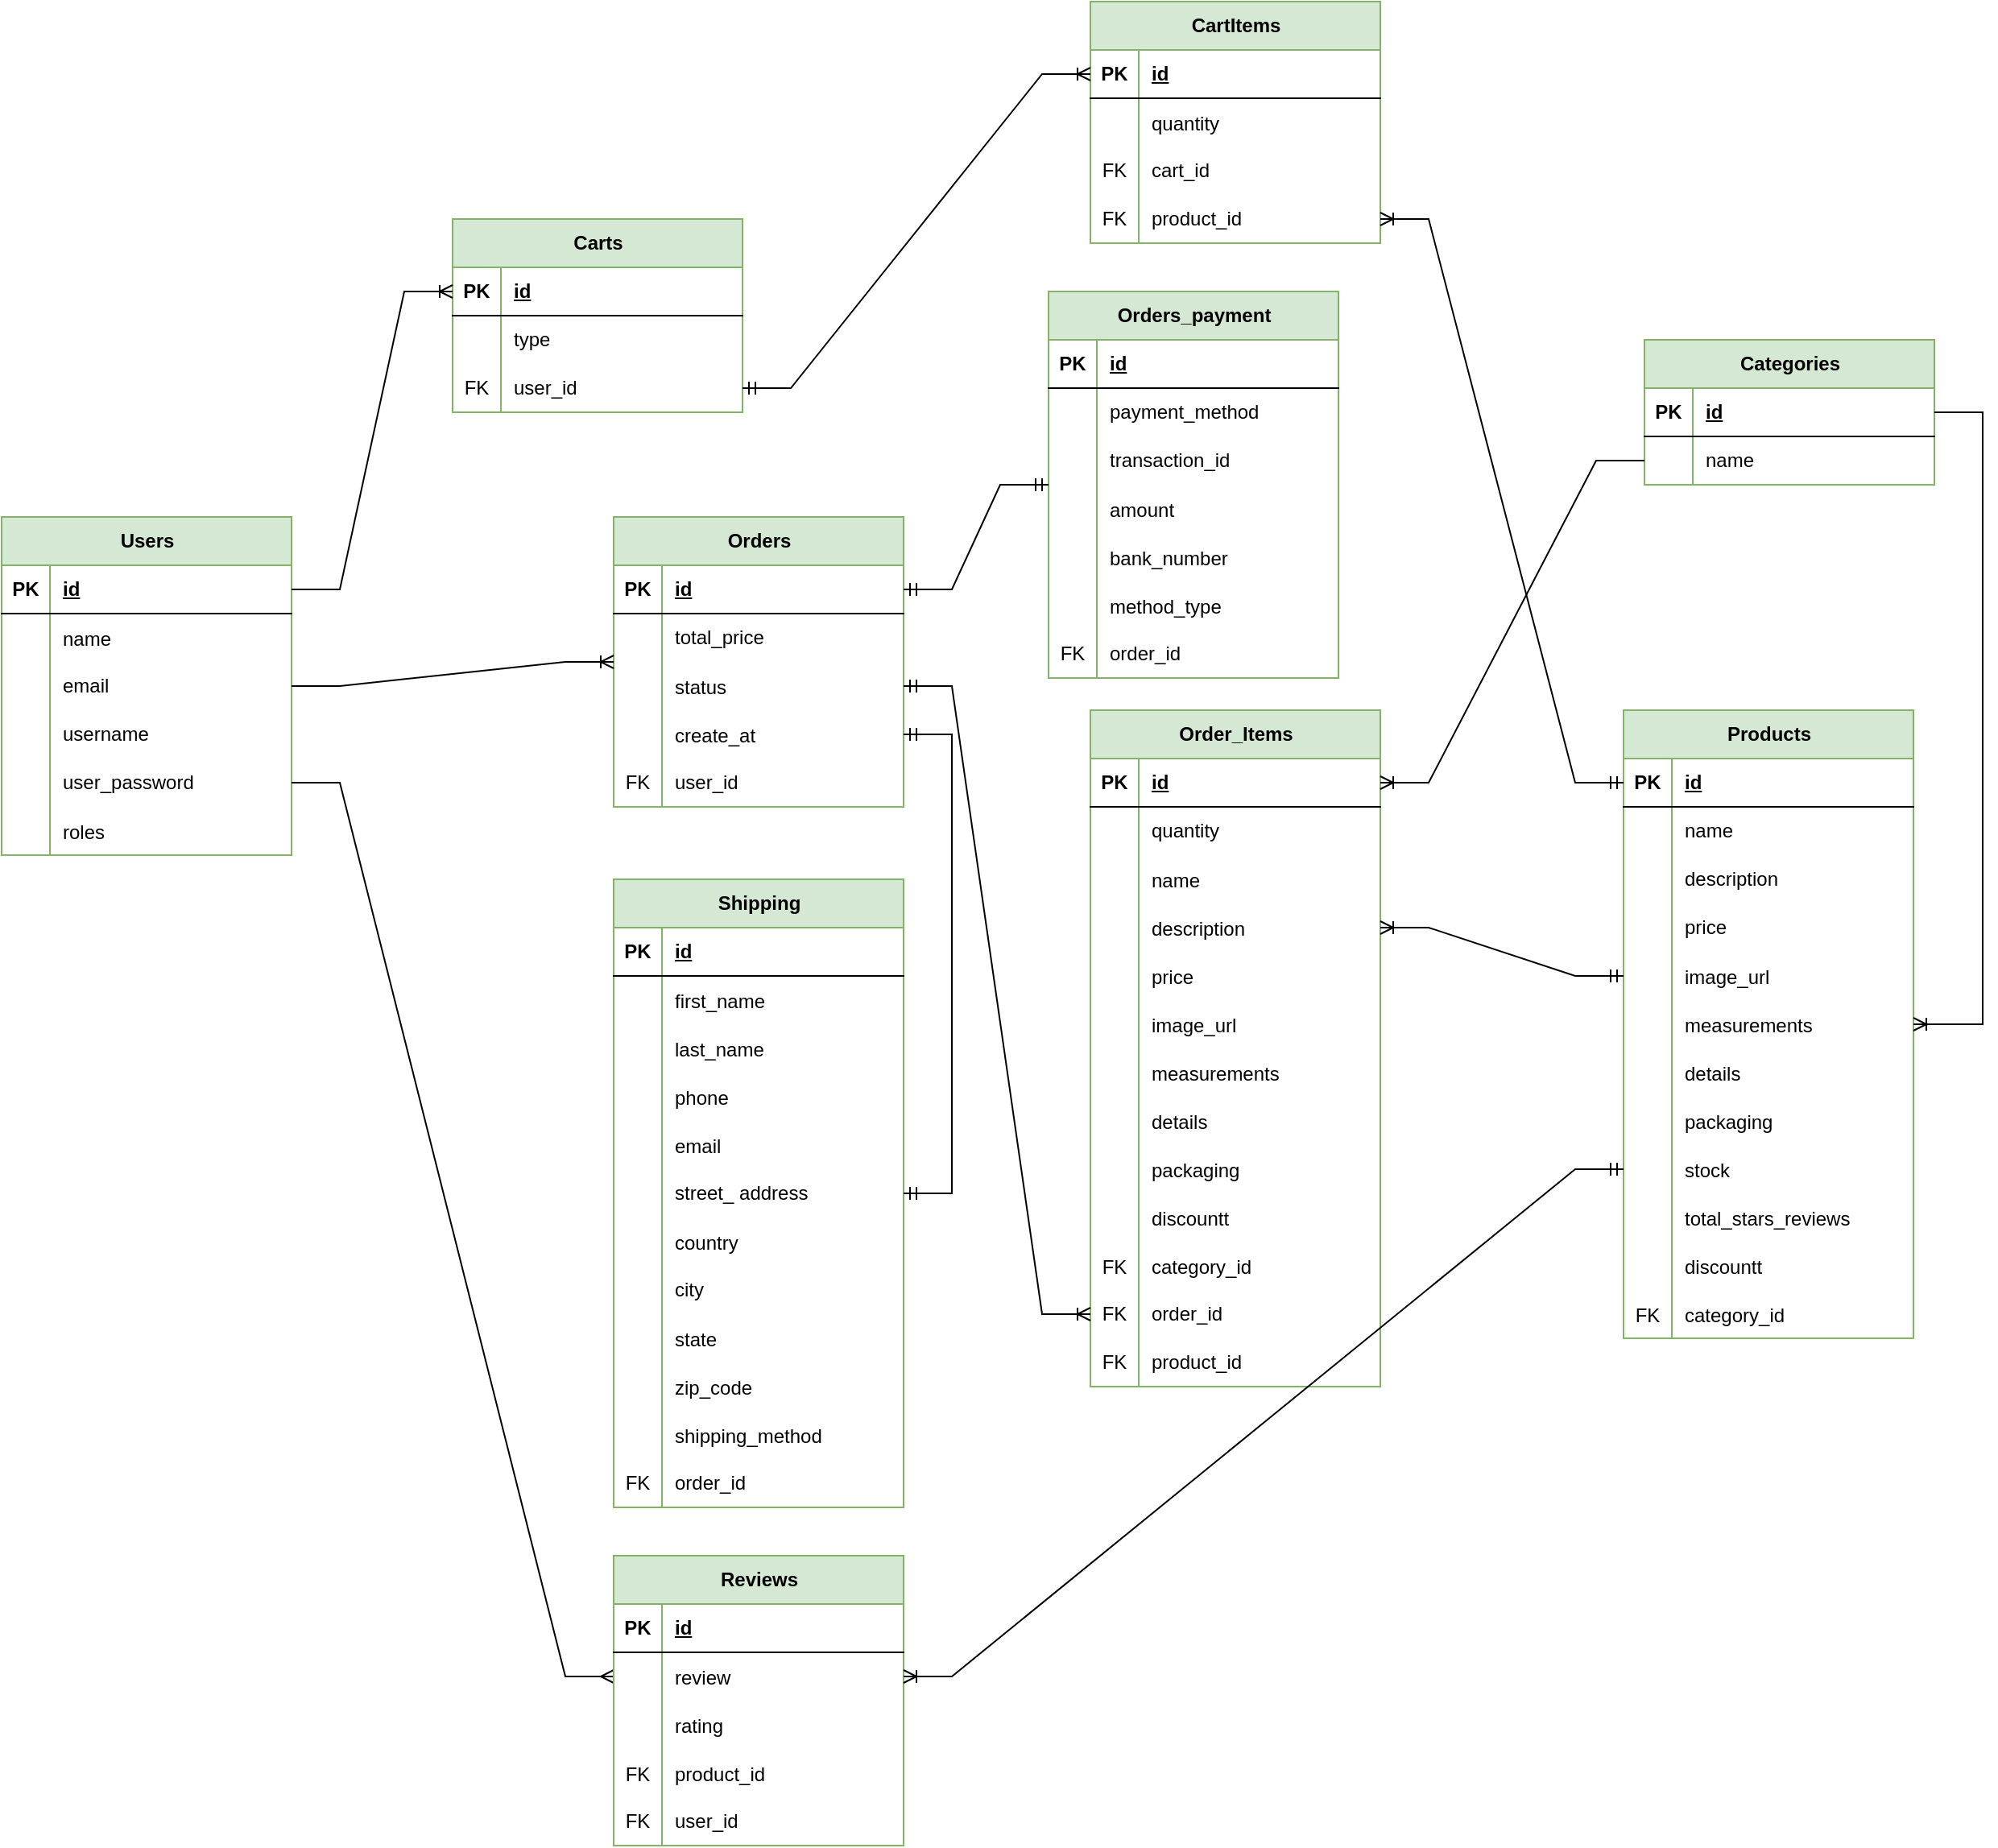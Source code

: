 <mxfile version="24.0.5" type="github">
  <diagram name="Page-1" id="bSt4Ij6jlwcrARdSVoix">
    <mxGraphModel dx="1596" dy="838" grid="1" gridSize="10" guides="1" tooltips="1" connect="1" arrows="1" fold="1" page="1" pageScale="1" pageWidth="827" pageHeight="1169" math="0" shadow="0">
      <root>
        <mxCell id="0" />
        <mxCell id="1" parent="0" />
        <mxCell id="Y-3s-ctLvNWCPshkfoD3-18" value="Users" style="shape=table;startSize=30;container=1;collapsible=1;childLayout=tableLayout;fixedRows=1;rowLines=0;fontStyle=1;align=center;resizeLast=1;html=1;fillColor=#d5e8d4;strokeColor=#82b366;" parent="1" vertex="1">
          <mxGeometry x="40" y="405" width="180" height="210" as="geometry" />
        </mxCell>
        <mxCell id="Y-3s-ctLvNWCPshkfoD3-19" value="" style="shape=tableRow;horizontal=0;startSize=0;swimlaneHead=0;swimlaneBody=0;fillColor=none;collapsible=0;dropTarget=0;points=[[0,0.5],[1,0.5]];portConstraint=eastwest;top=0;left=0;right=0;bottom=1;" parent="Y-3s-ctLvNWCPshkfoD3-18" vertex="1">
          <mxGeometry y="30" width="180" height="30" as="geometry" />
        </mxCell>
        <mxCell id="Y-3s-ctLvNWCPshkfoD3-20" value="PK" style="shape=partialRectangle;connectable=0;fillColor=none;top=0;left=0;bottom=0;right=0;fontStyle=1;overflow=hidden;whiteSpace=wrap;html=1;" parent="Y-3s-ctLvNWCPshkfoD3-19" vertex="1">
          <mxGeometry width="30" height="30" as="geometry">
            <mxRectangle width="30" height="30" as="alternateBounds" />
          </mxGeometry>
        </mxCell>
        <mxCell id="Y-3s-ctLvNWCPshkfoD3-21" value="id" style="shape=partialRectangle;connectable=0;fillColor=none;top=0;left=0;bottom=0;right=0;align=left;spacingLeft=6;fontStyle=5;overflow=hidden;whiteSpace=wrap;html=1;" parent="Y-3s-ctLvNWCPshkfoD3-19" vertex="1">
          <mxGeometry x="30" width="150" height="30" as="geometry">
            <mxRectangle width="150" height="30" as="alternateBounds" />
          </mxGeometry>
        </mxCell>
        <mxCell id="Y-3s-ctLvNWCPshkfoD3-319" value="" style="shape=tableRow;horizontal=0;startSize=0;swimlaneHead=0;swimlaneBody=0;fillColor=none;collapsible=0;dropTarget=0;points=[[0,0.5],[1,0.5]];portConstraint=eastwest;top=0;left=0;right=0;bottom=0;" parent="Y-3s-ctLvNWCPshkfoD3-18" vertex="1">
          <mxGeometry y="60" width="180" height="30" as="geometry" />
        </mxCell>
        <mxCell id="Y-3s-ctLvNWCPshkfoD3-320" value="" style="shape=partialRectangle;connectable=0;fillColor=none;top=0;left=0;bottom=0;right=0;editable=1;overflow=hidden;" parent="Y-3s-ctLvNWCPshkfoD3-319" vertex="1">
          <mxGeometry width="30" height="30" as="geometry">
            <mxRectangle width="30" height="30" as="alternateBounds" />
          </mxGeometry>
        </mxCell>
        <mxCell id="Y-3s-ctLvNWCPshkfoD3-321" value="name" style="shape=partialRectangle;connectable=0;fillColor=none;top=0;left=0;bottom=0;right=0;align=left;spacingLeft=6;overflow=hidden;" parent="Y-3s-ctLvNWCPshkfoD3-319" vertex="1">
          <mxGeometry x="30" width="150" height="30" as="geometry">
            <mxRectangle width="150" height="30" as="alternateBounds" />
          </mxGeometry>
        </mxCell>
        <mxCell id="Y-3s-ctLvNWCPshkfoD3-25" value="" style="shape=tableRow;horizontal=0;startSize=0;swimlaneHead=0;swimlaneBody=0;fillColor=none;collapsible=0;dropTarget=0;points=[[0,0.5],[1,0.5]];portConstraint=eastwest;top=0;left=0;right=0;bottom=0;" parent="Y-3s-ctLvNWCPshkfoD3-18" vertex="1">
          <mxGeometry y="90" width="180" height="30" as="geometry" />
        </mxCell>
        <mxCell id="Y-3s-ctLvNWCPshkfoD3-26" value="" style="shape=partialRectangle;connectable=0;fillColor=none;top=0;left=0;bottom=0;right=0;editable=1;overflow=hidden;whiteSpace=wrap;html=1;" parent="Y-3s-ctLvNWCPshkfoD3-25" vertex="1">
          <mxGeometry width="30" height="30" as="geometry">
            <mxRectangle width="30" height="30" as="alternateBounds" />
          </mxGeometry>
        </mxCell>
        <mxCell id="Y-3s-ctLvNWCPshkfoD3-27" value="email" style="shape=partialRectangle;connectable=0;fillColor=none;top=0;left=0;bottom=0;right=0;align=left;spacingLeft=6;overflow=hidden;whiteSpace=wrap;html=1;" parent="Y-3s-ctLvNWCPshkfoD3-25" vertex="1">
          <mxGeometry x="30" width="150" height="30" as="geometry">
            <mxRectangle width="150" height="30" as="alternateBounds" />
          </mxGeometry>
        </mxCell>
        <mxCell id="Y-3s-ctLvNWCPshkfoD3-22" value="" style="shape=tableRow;horizontal=0;startSize=0;swimlaneHead=0;swimlaneBody=0;fillColor=none;collapsible=0;dropTarget=0;points=[[0,0.5],[1,0.5]];portConstraint=eastwest;top=0;left=0;right=0;bottom=0;" parent="Y-3s-ctLvNWCPshkfoD3-18" vertex="1">
          <mxGeometry y="120" width="180" height="30" as="geometry" />
        </mxCell>
        <mxCell id="Y-3s-ctLvNWCPshkfoD3-23" value="" style="shape=partialRectangle;connectable=0;fillColor=none;top=0;left=0;bottom=0;right=0;editable=1;overflow=hidden;whiteSpace=wrap;html=1;" parent="Y-3s-ctLvNWCPshkfoD3-22" vertex="1">
          <mxGeometry width="30" height="30" as="geometry">
            <mxRectangle width="30" height="30" as="alternateBounds" />
          </mxGeometry>
        </mxCell>
        <mxCell id="Y-3s-ctLvNWCPshkfoD3-24" value="username" style="shape=partialRectangle;connectable=0;fillColor=none;top=0;left=0;bottom=0;right=0;align=left;spacingLeft=6;overflow=hidden;whiteSpace=wrap;html=1;" parent="Y-3s-ctLvNWCPshkfoD3-22" vertex="1">
          <mxGeometry x="30" width="150" height="30" as="geometry">
            <mxRectangle width="150" height="30" as="alternateBounds" />
          </mxGeometry>
        </mxCell>
        <mxCell id="Y-3s-ctLvNWCPshkfoD3-28" value="" style="shape=tableRow;horizontal=0;startSize=0;swimlaneHead=0;swimlaneBody=0;fillColor=none;collapsible=0;dropTarget=0;points=[[0,0.5],[1,0.5]];portConstraint=eastwest;top=0;left=0;right=0;bottom=0;" parent="Y-3s-ctLvNWCPshkfoD3-18" vertex="1">
          <mxGeometry y="150" width="180" height="30" as="geometry" />
        </mxCell>
        <mxCell id="Y-3s-ctLvNWCPshkfoD3-29" value="" style="shape=partialRectangle;connectable=0;fillColor=none;top=0;left=0;bottom=0;right=0;editable=1;overflow=hidden;whiteSpace=wrap;html=1;" parent="Y-3s-ctLvNWCPshkfoD3-28" vertex="1">
          <mxGeometry width="30" height="30" as="geometry">
            <mxRectangle width="30" height="30" as="alternateBounds" />
          </mxGeometry>
        </mxCell>
        <mxCell id="Y-3s-ctLvNWCPshkfoD3-30" value="user_password" style="shape=partialRectangle;connectable=0;fillColor=none;top=0;left=0;bottom=0;right=0;align=left;spacingLeft=6;overflow=hidden;whiteSpace=wrap;html=1;" parent="Y-3s-ctLvNWCPshkfoD3-28" vertex="1">
          <mxGeometry x="30" width="150" height="30" as="geometry">
            <mxRectangle width="150" height="30" as="alternateBounds" />
          </mxGeometry>
        </mxCell>
        <mxCell id="Y-3s-ctLvNWCPshkfoD3-36" value="" style="shape=tableRow;horizontal=0;startSize=0;swimlaneHead=0;swimlaneBody=0;fillColor=none;collapsible=0;dropTarget=0;points=[[0,0.5],[1,0.5]];portConstraint=eastwest;top=0;left=0;right=0;bottom=0;" parent="Y-3s-ctLvNWCPshkfoD3-18" vertex="1">
          <mxGeometry y="180" width="180" height="30" as="geometry" />
        </mxCell>
        <mxCell id="Y-3s-ctLvNWCPshkfoD3-37" value="" style="shape=partialRectangle;connectable=0;fillColor=none;top=0;left=0;bottom=0;right=0;editable=1;overflow=hidden;" parent="Y-3s-ctLvNWCPshkfoD3-36" vertex="1">
          <mxGeometry width="30" height="30" as="geometry">
            <mxRectangle width="30" height="30" as="alternateBounds" />
          </mxGeometry>
        </mxCell>
        <mxCell id="Y-3s-ctLvNWCPshkfoD3-38" value="roles" style="shape=partialRectangle;connectable=0;fillColor=none;top=0;left=0;bottom=0;right=0;align=left;spacingLeft=6;overflow=hidden;" parent="Y-3s-ctLvNWCPshkfoD3-36" vertex="1">
          <mxGeometry x="30" width="150" height="30" as="geometry">
            <mxRectangle width="150" height="30" as="alternateBounds" />
          </mxGeometry>
        </mxCell>
        <mxCell id="Y-3s-ctLvNWCPshkfoD3-39" value="Products" style="shape=table;startSize=30;container=1;collapsible=1;childLayout=tableLayout;fixedRows=1;rowLines=0;fontStyle=1;align=center;resizeLast=1;html=1;fillColor=#d5e8d4;strokeColor=#82b366;" parent="1" vertex="1">
          <mxGeometry x="1047" y="525" width="180" height="390" as="geometry" />
        </mxCell>
        <mxCell id="Y-3s-ctLvNWCPshkfoD3-40" value="" style="shape=tableRow;horizontal=0;startSize=0;swimlaneHead=0;swimlaneBody=0;fillColor=none;collapsible=0;dropTarget=0;points=[[0,0.5],[1,0.5]];portConstraint=eastwest;top=0;left=0;right=0;bottom=1;" parent="Y-3s-ctLvNWCPshkfoD3-39" vertex="1">
          <mxGeometry y="30" width="180" height="30" as="geometry" />
        </mxCell>
        <mxCell id="Y-3s-ctLvNWCPshkfoD3-41" value="PK" style="shape=partialRectangle;connectable=0;fillColor=none;top=0;left=0;bottom=0;right=0;fontStyle=1;overflow=hidden;whiteSpace=wrap;html=1;" parent="Y-3s-ctLvNWCPshkfoD3-40" vertex="1">
          <mxGeometry width="30" height="30" as="geometry">
            <mxRectangle width="30" height="30" as="alternateBounds" />
          </mxGeometry>
        </mxCell>
        <mxCell id="Y-3s-ctLvNWCPshkfoD3-42" value="id" style="shape=partialRectangle;connectable=0;fillColor=none;top=0;left=0;bottom=0;right=0;align=left;spacingLeft=6;fontStyle=5;overflow=hidden;whiteSpace=wrap;html=1;" parent="Y-3s-ctLvNWCPshkfoD3-40" vertex="1">
          <mxGeometry x="30" width="150" height="30" as="geometry">
            <mxRectangle width="150" height="30" as="alternateBounds" />
          </mxGeometry>
        </mxCell>
        <mxCell id="Y-3s-ctLvNWCPshkfoD3-43" value="" style="shape=tableRow;horizontal=0;startSize=0;swimlaneHead=0;swimlaneBody=0;fillColor=none;collapsible=0;dropTarget=0;points=[[0,0.5],[1,0.5]];portConstraint=eastwest;top=0;left=0;right=0;bottom=0;" parent="Y-3s-ctLvNWCPshkfoD3-39" vertex="1">
          <mxGeometry y="60" width="180" height="30" as="geometry" />
        </mxCell>
        <mxCell id="Y-3s-ctLvNWCPshkfoD3-44" value="" style="shape=partialRectangle;connectable=0;fillColor=none;top=0;left=0;bottom=0;right=0;editable=1;overflow=hidden;whiteSpace=wrap;html=1;" parent="Y-3s-ctLvNWCPshkfoD3-43" vertex="1">
          <mxGeometry width="30" height="30" as="geometry">
            <mxRectangle width="30" height="30" as="alternateBounds" />
          </mxGeometry>
        </mxCell>
        <mxCell id="Y-3s-ctLvNWCPshkfoD3-45" value="name" style="shape=partialRectangle;connectable=0;fillColor=none;top=0;left=0;bottom=0;right=0;align=left;spacingLeft=6;overflow=hidden;whiteSpace=wrap;html=1;" parent="Y-3s-ctLvNWCPshkfoD3-43" vertex="1">
          <mxGeometry x="30" width="150" height="30" as="geometry">
            <mxRectangle width="150" height="30" as="alternateBounds" />
          </mxGeometry>
        </mxCell>
        <mxCell id="Y-3s-ctLvNWCPshkfoD3-46" value="" style="shape=tableRow;horizontal=0;startSize=0;swimlaneHead=0;swimlaneBody=0;fillColor=none;collapsible=0;dropTarget=0;points=[[0,0.5],[1,0.5]];portConstraint=eastwest;top=0;left=0;right=0;bottom=0;" parent="Y-3s-ctLvNWCPshkfoD3-39" vertex="1">
          <mxGeometry y="90" width="180" height="30" as="geometry" />
        </mxCell>
        <mxCell id="Y-3s-ctLvNWCPshkfoD3-47" value="" style="shape=partialRectangle;connectable=0;fillColor=none;top=0;left=0;bottom=0;right=0;editable=1;overflow=hidden;whiteSpace=wrap;html=1;" parent="Y-3s-ctLvNWCPshkfoD3-46" vertex="1">
          <mxGeometry width="30" height="30" as="geometry">
            <mxRectangle width="30" height="30" as="alternateBounds" />
          </mxGeometry>
        </mxCell>
        <mxCell id="Y-3s-ctLvNWCPshkfoD3-48" value="description" style="shape=partialRectangle;connectable=0;fillColor=none;top=0;left=0;bottom=0;right=0;align=left;spacingLeft=6;overflow=hidden;whiteSpace=wrap;html=1;" parent="Y-3s-ctLvNWCPshkfoD3-46" vertex="1">
          <mxGeometry x="30" width="150" height="30" as="geometry">
            <mxRectangle width="150" height="30" as="alternateBounds" />
          </mxGeometry>
        </mxCell>
        <mxCell id="Y-3s-ctLvNWCPshkfoD3-49" value="" style="shape=tableRow;horizontal=0;startSize=0;swimlaneHead=0;swimlaneBody=0;fillColor=none;collapsible=0;dropTarget=0;points=[[0,0.5],[1,0.5]];portConstraint=eastwest;top=0;left=0;right=0;bottom=0;" parent="Y-3s-ctLvNWCPshkfoD3-39" vertex="1">
          <mxGeometry y="120" width="180" height="30" as="geometry" />
        </mxCell>
        <mxCell id="Y-3s-ctLvNWCPshkfoD3-50" value="" style="shape=partialRectangle;connectable=0;fillColor=none;top=0;left=0;bottom=0;right=0;editable=1;overflow=hidden;whiteSpace=wrap;html=1;" parent="Y-3s-ctLvNWCPshkfoD3-49" vertex="1">
          <mxGeometry width="30" height="30" as="geometry">
            <mxRectangle width="30" height="30" as="alternateBounds" />
          </mxGeometry>
        </mxCell>
        <mxCell id="Y-3s-ctLvNWCPshkfoD3-51" value="price" style="shape=partialRectangle;connectable=0;fillColor=none;top=0;left=0;bottom=0;right=0;align=left;spacingLeft=6;overflow=hidden;whiteSpace=wrap;html=1;" parent="Y-3s-ctLvNWCPshkfoD3-49" vertex="1">
          <mxGeometry x="30" width="150" height="30" as="geometry">
            <mxRectangle width="150" height="30" as="alternateBounds" />
          </mxGeometry>
        </mxCell>
        <mxCell id="Y-3s-ctLvNWCPshkfoD3-55" value="" style="shape=tableRow;horizontal=0;startSize=0;swimlaneHead=0;swimlaneBody=0;fillColor=none;collapsible=0;dropTarget=0;points=[[0,0.5],[1,0.5]];portConstraint=eastwest;top=0;left=0;right=0;bottom=0;" parent="Y-3s-ctLvNWCPshkfoD3-39" vertex="1">
          <mxGeometry y="150" width="180" height="30" as="geometry" />
        </mxCell>
        <mxCell id="Y-3s-ctLvNWCPshkfoD3-56" value="" style="shape=partialRectangle;connectable=0;fillColor=none;top=0;left=0;bottom=0;right=0;editable=1;overflow=hidden;" parent="Y-3s-ctLvNWCPshkfoD3-55" vertex="1">
          <mxGeometry width="30" height="30" as="geometry">
            <mxRectangle width="30" height="30" as="alternateBounds" />
          </mxGeometry>
        </mxCell>
        <mxCell id="Y-3s-ctLvNWCPshkfoD3-57" value="image_url" style="shape=partialRectangle;connectable=0;fillColor=none;top=0;left=0;bottom=0;right=0;align=left;spacingLeft=6;overflow=hidden;" parent="Y-3s-ctLvNWCPshkfoD3-55" vertex="1">
          <mxGeometry x="30" width="150" height="30" as="geometry">
            <mxRectangle width="150" height="30" as="alternateBounds" />
          </mxGeometry>
        </mxCell>
        <mxCell id="fWIBVvWMVh5-vakaV755-1" value="" style="shape=tableRow;horizontal=0;startSize=0;swimlaneHead=0;swimlaneBody=0;fillColor=none;collapsible=0;dropTarget=0;points=[[0,0.5],[1,0.5]];portConstraint=eastwest;top=0;left=0;right=0;bottom=0;" parent="Y-3s-ctLvNWCPshkfoD3-39" vertex="1">
          <mxGeometry y="180" width="180" height="30" as="geometry" />
        </mxCell>
        <mxCell id="fWIBVvWMVh5-vakaV755-2" value="" style="shape=partialRectangle;connectable=0;fillColor=none;top=0;left=0;bottom=0;right=0;editable=1;overflow=hidden;" parent="fWIBVvWMVh5-vakaV755-1" vertex="1">
          <mxGeometry width="30" height="30" as="geometry">
            <mxRectangle width="30" height="30" as="alternateBounds" />
          </mxGeometry>
        </mxCell>
        <mxCell id="fWIBVvWMVh5-vakaV755-3" value="measurements" style="shape=partialRectangle;connectable=0;fillColor=none;top=0;left=0;bottom=0;right=0;align=left;spacingLeft=6;overflow=hidden;" parent="fWIBVvWMVh5-vakaV755-1" vertex="1">
          <mxGeometry x="30" width="150" height="30" as="geometry">
            <mxRectangle width="150" height="30" as="alternateBounds" />
          </mxGeometry>
        </mxCell>
        <mxCell id="uBg4xV_sBW_GCPl3qiP9-1" value="" style="shape=tableRow;horizontal=0;startSize=0;swimlaneHead=0;swimlaneBody=0;fillColor=none;collapsible=0;dropTarget=0;points=[[0,0.5],[1,0.5]];portConstraint=eastwest;top=0;left=0;right=0;bottom=0;" parent="Y-3s-ctLvNWCPshkfoD3-39" vertex="1">
          <mxGeometry y="210" width="180" height="30" as="geometry" />
        </mxCell>
        <mxCell id="uBg4xV_sBW_GCPl3qiP9-2" value="" style="shape=partialRectangle;connectable=0;fillColor=none;top=0;left=0;bottom=0;right=0;editable=1;overflow=hidden;" parent="uBg4xV_sBW_GCPl3qiP9-1" vertex="1">
          <mxGeometry width="30" height="30" as="geometry">
            <mxRectangle width="30" height="30" as="alternateBounds" />
          </mxGeometry>
        </mxCell>
        <mxCell id="uBg4xV_sBW_GCPl3qiP9-3" value="details" style="shape=partialRectangle;connectable=0;fillColor=none;top=0;left=0;bottom=0;right=0;align=left;spacingLeft=6;overflow=hidden;" parent="uBg4xV_sBW_GCPl3qiP9-1" vertex="1">
          <mxGeometry x="30" width="150" height="30" as="geometry">
            <mxRectangle width="150" height="30" as="alternateBounds" />
          </mxGeometry>
        </mxCell>
        <mxCell id="uBg4xV_sBW_GCPl3qiP9-4" value="" style="shape=tableRow;horizontal=0;startSize=0;swimlaneHead=0;swimlaneBody=0;fillColor=none;collapsible=0;dropTarget=0;points=[[0,0.5],[1,0.5]];portConstraint=eastwest;top=0;left=0;right=0;bottom=0;" parent="Y-3s-ctLvNWCPshkfoD3-39" vertex="1">
          <mxGeometry y="240" width="180" height="30" as="geometry" />
        </mxCell>
        <mxCell id="uBg4xV_sBW_GCPl3qiP9-5" value="" style="shape=partialRectangle;connectable=0;fillColor=none;top=0;left=0;bottom=0;right=0;editable=1;overflow=hidden;" parent="uBg4xV_sBW_GCPl3qiP9-4" vertex="1">
          <mxGeometry width="30" height="30" as="geometry">
            <mxRectangle width="30" height="30" as="alternateBounds" />
          </mxGeometry>
        </mxCell>
        <mxCell id="uBg4xV_sBW_GCPl3qiP9-6" value="packaging" style="shape=partialRectangle;connectable=0;fillColor=none;top=0;left=0;bottom=0;right=0;align=left;spacingLeft=6;overflow=hidden;" parent="uBg4xV_sBW_GCPl3qiP9-4" vertex="1">
          <mxGeometry x="30" width="150" height="30" as="geometry">
            <mxRectangle width="150" height="30" as="alternateBounds" />
          </mxGeometry>
        </mxCell>
        <mxCell id="Y-3s-ctLvNWCPshkfoD3-75" value="" style="shape=tableRow;horizontal=0;startSize=0;swimlaneHead=0;swimlaneBody=0;fillColor=none;collapsible=0;dropTarget=0;points=[[0,0.5],[1,0.5]];portConstraint=eastwest;top=0;left=0;right=0;bottom=0;" parent="Y-3s-ctLvNWCPshkfoD3-39" vertex="1">
          <mxGeometry y="270" width="180" height="30" as="geometry" />
        </mxCell>
        <mxCell id="Y-3s-ctLvNWCPshkfoD3-76" value="" style="shape=partialRectangle;connectable=0;fillColor=none;top=0;left=0;bottom=0;right=0;editable=1;overflow=hidden;" parent="Y-3s-ctLvNWCPshkfoD3-75" vertex="1">
          <mxGeometry width="30" height="30" as="geometry">
            <mxRectangle width="30" height="30" as="alternateBounds" />
          </mxGeometry>
        </mxCell>
        <mxCell id="Y-3s-ctLvNWCPshkfoD3-77" value="stock" style="shape=partialRectangle;connectable=0;fillColor=none;top=0;left=0;bottom=0;right=0;align=left;spacingLeft=6;overflow=hidden;" parent="Y-3s-ctLvNWCPshkfoD3-75" vertex="1">
          <mxGeometry x="30" width="150" height="30" as="geometry">
            <mxRectangle width="150" height="30" as="alternateBounds" />
          </mxGeometry>
        </mxCell>
        <mxCell id="uBg4xV_sBW_GCPl3qiP9-7" value="" style="shape=tableRow;horizontal=0;startSize=0;swimlaneHead=0;swimlaneBody=0;fillColor=none;collapsible=0;dropTarget=0;points=[[0,0.5],[1,0.5]];portConstraint=eastwest;top=0;left=0;right=0;bottom=0;" parent="Y-3s-ctLvNWCPshkfoD3-39" vertex="1">
          <mxGeometry y="300" width="180" height="30" as="geometry" />
        </mxCell>
        <mxCell id="uBg4xV_sBW_GCPl3qiP9-8" value="" style="shape=partialRectangle;connectable=0;fillColor=none;top=0;left=0;bottom=0;right=0;editable=1;overflow=hidden;" parent="uBg4xV_sBW_GCPl3qiP9-7" vertex="1">
          <mxGeometry width="30" height="30" as="geometry">
            <mxRectangle width="30" height="30" as="alternateBounds" />
          </mxGeometry>
        </mxCell>
        <mxCell id="uBg4xV_sBW_GCPl3qiP9-9" value="total_stars_reviews" style="shape=partialRectangle;connectable=0;fillColor=none;top=0;left=0;bottom=0;right=0;align=left;spacingLeft=6;overflow=hidden;" parent="uBg4xV_sBW_GCPl3qiP9-7" vertex="1">
          <mxGeometry x="30" width="150" height="30" as="geometry">
            <mxRectangle width="150" height="30" as="alternateBounds" />
          </mxGeometry>
        </mxCell>
        <mxCell id="uBg4xV_sBW_GCPl3qiP9-10" value="" style="shape=tableRow;horizontal=0;startSize=0;swimlaneHead=0;swimlaneBody=0;fillColor=none;collapsible=0;dropTarget=0;points=[[0,0.5],[1,0.5]];portConstraint=eastwest;top=0;left=0;right=0;bottom=0;" parent="Y-3s-ctLvNWCPshkfoD3-39" vertex="1">
          <mxGeometry y="330" width="180" height="30" as="geometry" />
        </mxCell>
        <mxCell id="uBg4xV_sBW_GCPl3qiP9-11" value="" style="shape=partialRectangle;connectable=0;fillColor=none;top=0;left=0;bottom=0;right=0;editable=1;overflow=hidden;" parent="uBg4xV_sBW_GCPl3qiP9-10" vertex="1">
          <mxGeometry width="30" height="30" as="geometry">
            <mxRectangle width="30" height="30" as="alternateBounds" />
          </mxGeometry>
        </mxCell>
        <mxCell id="uBg4xV_sBW_GCPl3qiP9-12" value="discountt" style="shape=partialRectangle;connectable=0;fillColor=none;top=0;left=0;bottom=0;right=0;align=left;spacingLeft=6;overflow=hidden;" parent="uBg4xV_sBW_GCPl3qiP9-10" vertex="1">
          <mxGeometry x="30" width="150" height="30" as="geometry">
            <mxRectangle width="150" height="30" as="alternateBounds" />
          </mxGeometry>
        </mxCell>
        <mxCell id="Y-3s-ctLvNWCPshkfoD3-52" value="" style="shape=tableRow;horizontal=0;startSize=0;swimlaneHead=0;swimlaneBody=0;fillColor=none;collapsible=0;dropTarget=0;points=[[0,0.5],[1,0.5]];portConstraint=eastwest;top=0;left=0;right=0;bottom=0;" parent="Y-3s-ctLvNWCPshkfoD3-39" vertex="1">
          <mxGeometry y="360" width="180" height="30" as="geometry" />
        </mxCell>
        <mxCell id="Y-3s-ctLvNWCPshkfoD3-53" value="FK" style="shape=partialRectangle;connectable=0;fillColor=none;top=0;left=0;bottom=0;right=0;editable=1;overflow=hidden;" parent="Y-3s-ctLvNWCPshkfoD3-52" vertex="1">
          <mxGeometry width="30" height="30" as="geometry">
            <mxRectangle width="30" height="30" as="alternateBounds" />
          </mxGeometry>
        </mxCell>
        <mxCell id="Y-3s-ctLvNWCPshkfoD3-54" value="category_id" style="shape=partialRectangle;connectable=0;fillColor=none;top=0;left=0;bottom=0;right=0;align=left;spacingLeft=6;overflow=hidden;" parent="Y-3s-ctLvNWCPshkfoD3-52" vertex="1">
          <mxGeometry x="30" width="150" height="30" as="geometry">
            <mxRectangle width="150" height="30" as="alternateBounds" />
          </mxGeometry>
        </mxCell>
        <mxCell id="Y-3s-ctLvNWCPshkfoD3-92" value="Orders" style="shape=table;startSize=30;container=1;collapsible=1;childLayout=tableLayout;fixedRows=1;rowLines=0;fontStyle=1;align=center;resizeLast=1;html=1;fillColor=#d5e8d4;strokeColor=#82b366;" parent="1" vertex="1">
          <mxGeometry x="420" y="405" width="180" height="180" as="geometry" />
        </mxCell>
        <mxCell id="Y-3s-ctLvNWCPshkfoD3-93" value="" style="shape=tableRow;horizontal=0;startSize=0;swimlaneHead=0;swimlaneBody=0;fillColor=none;collapsible=0;dropTarget=0;points=[[0,0.5],[1,0.5]];portConstraint=eastwest;top=0;left=0;right=0;bottom=1;" parent="Y-3s-ctLvNWCPshkfoD3-92" vertex="1">
          <mxGeometry y="30" width="180" height="30" as="geometry" />
        </mxCell>
        <mxCell id="Y-3s-ctLvNWCPshkfoD3-94" value="PK" style="shape=partialRectangle;connectable=0;fillColor=none;top=0;left=0;bottom=0;right=0;fontStyle=1;overflow=hidden;whiteSpace=wrap;html=1;" parent="Y-3s-ctLvNWCPshkfoD3-93" vertex="1">
          <mxGeometry width="30" height="30" as="geometry">
            <mxRectangle width="30" height="30" as="alternateBounds" />
          </mxGeometry>
        </mxCell>
        <mxCell id="Y-3s-ctLvNWCPshkfoD3-95" value="id" style="shape=partialRectangle;connectable=0;fillColor=none;top=0;left=0;bottom=0;right=0;align=left;spacingLeft=6;fontStyle=5;overflow=hidden;whiteSpace=wrap;html=1;" parent="Y-3s-ctLvNWCPshkfoD3-93" vertex="1">
          <mxGeometry x="30" width="150" height="30" as="geometry">
            <mxRectangle width="150" height="30" as="alternateBounds" />
          </mxGeometry>
        </mxCell>
        <mxCell id="Y-3s-ctLvNWCPshkfoD3-102" value="" style="shape=tableRow;horizontal=0;startSize=0;swimlaneHead=0;swimlaneBody=0;fillColor=none;collapsible=0;dropTarget=0;points=[[0,0.5],[1,0.5]];portConstraint=eastwest;top=0;left=0;right=0;bottom=0;" parent="Y-3s-ctLvNWCPshkfoD3-92" vertex="1">
          <mxGeometry y="60" width="180" height="30" as="geometry" />
        </mxCell>
        <mxCell id="Y-3s-ctLvNWCPshkfoD3-103" value="" style="shape=partialRectangle;connectable=0;fillColor=none;top=0;left=0;bottom=0;right=0;editable=1;overflow=hidden;whiteSpace=wrap;html=1;" parent="Y-3s-ctLvNWCPshkfoD3-102" vertex="1">
          <mxGeometry width="30" height="30" as="geometry">
            <mxRectangle width="30" height="30" as="alternateBounds" />
          </mxGeometry>
        </mxCell>
        <mxCell id="Y-3s-ctLvNWCPshkfoD3-104" value="total_price" style="shape=partialRectangle;connectable=0;fillColor=none;top=0;left=0;bottom=0;right=0;align=left;spacingLeft=6;overflow=hidden;whiteSpace=wrap;html=1;" parent="Y-3s-ctLvNWCPshkfoD3-102" vertex="1">
          <mxGeometry x="30" width="150" height="30" as="geometry">
            <mxRectangle width="150" height="30" as="alternateBounds" />
          </mxGeometry>
        </mxCell>
        <mxCell id="Y-3s-ctLvNWCPshkfoD3-105" value="" style="shape=tableRow;horizontal=0;startSize=0;swimlaneHead=0;swimlaneBody=0;fillColor=none;collapsible=0;dropTarget=0;points=[[0,0.5],[1,0.5]];portConstraint=eastwest;top=0;left=0;right=0;bottom=0;" parent="Y-3s-ctLvNWCPshkfoD3-92" vertex="1">
          <mxGeometry y="90" width="180" height="30" as="geometry" />
        </mxCell>
        <mxCell id="Y-3s-ctLvNWCPshkfoD3-106" value="" style="shape=partialRectangle;connectable=0;fillColor=none;top=0;left=0;bottom=0;right=0;editable=1;overflow=hidden;" parent="Y-3s-ctLvNWCPshkfoD3-105" vertex="1">
          <mxGeometry width="30" height="30" as="geometry">
            <mxRectangle width="30" height="30" as="alternateBounds" />
          </mxGeometry>
        </mxCell>
        <mxCell id="Y-3s-ctLvNWCPshkfoD3-107" value="status" style="shape=partialRectangle;connectable=0;fillColor=none;top=0;left=0;bottom=0;right=0;align=left;spacingLeft=6;overflow=hidden;" parent="Y-3s-ctLvNWCPshkfoD3-105" vertex="1">
          <mxGeometry x="30" width="150" height="30" as="geometry">
            <mxRectangle width="150" height="30" as="alternateBounds" />
          </mxGeometry>
        </mxCell>
        <mxCell id="Y-3s-ctLvNWCPshkfoD3-108" value="" style="shape=tableRow;horizontal=0;startSize=0;swimlaneHead=0;swimlaneBody=0;fillColor=none;collapsible=0;dropTarget=0;points=[[0,0.5],[1,0.5]];portConstraint=eastwest;top=0;left=0;right=0;bottom=0;" parent="Y-3s-ctLvNWCPshkfoD3-92" vertex="1">
          <mxGeometry y="120" width="180" height="30" as="geometry" />
        </mxCell>
        <mxCell id="Y-3s-ctLvNWCPshkfoD3-109" value="" style="shape=partialRectangle;connectable=0;fillColor=none;top=0;left=0;bottom=0;right=0;editable=1;overflow=hidden;" parent="Y-3s-ctLvNWCPshkfoD3-108" vertex="1">
          <mxGeometry width="30" height="30" as="geometry">
            <mxRectangle width="30" height="30" as="alternateBounds" />
          </mxGeometry>
        </mxCell>
        <mxCell id="Y-3s-ctLvNWCPshkfoD3-110" value="create_at" style="shape=partialRectangle;connectable=0;fillColor=none;top=0;left=0;bottom=0;right=0;align=left;spacingLeft=6;overflow=hidden;" parent="Y-3s-ctLvNWCPshkfoD3-108" vertex="1">
          <mxGeometry x="30" width="150" height="30" as="geometry">
            <mxRectangle width="150" height="30" as="alternateBounds" />
          </mxGeometry>
        </mxCell>
        <mxCell id="Y-3s-ctLvNWCPshkfoD3-96" value="" style="shape=tableRow;horizontal=0;startSize=0;swimlaneHead=0;swimlaneBody=0;fillColor=none;collapsible=0;dropTarget=0;points=[[0,0.5],[1,0.5]];portConstraint=eastwest;top=0;left=0;right=0;bottom=0;" parent="Y-3s-ctLvNWCPshkfoD3-92" vertex="1">
          <mxGeometry y="150" width="180" height="30" as="geometry" />
        </mxCell>
        <mxCell id="Y-3s-ctLvNWCPshkfoD3-97" value="FK" style="shape=partialRectangle;connectable=0;fillColor=none;top=0;left=0;bottom=0;right=0;editable=1;overflow=hidden;whiteSpace=wrap;html=1;" parent="Y-3s-ctLvNWCPshkfoD3-96" vertex="1">
          <mxGeometry width="30" height="30" as="geometry">
            <mxRectangle width="30" height="30" as="alternateBounds" />
          </mxGeometry>
        </mxCell>
        <mxCell id="Y-3s-ctLvNWCPshkfoD3-98" value="user_id" style="shape=partialRectangle;connectable=0;fillColor=none;top=0;left=0;bottom=0;right=0;align=left;spacingLeft=6;overflow=hidden;whiteSpace=wrap;html=1;" parent="Y-3s-ctLvNWCPshkfoD3-96" vertex="1">
          <mxGeometry x="30" width="150" height="30" as="geometry">
            <mxRectangle width="150" height="30" as="alternateBounds" />
          </mxGeometry>
        </mxCell>
        <mxCell id="Y-3s-ctLvNWCPshkfoD3-123" value="" style="edgeStyle=entityRelationEdgeStyle;fontSize=12;html=1;endArrow=ERoneToMany;rounded=0;" parent="1" source="Y-3s-ctLvNWCPshkfoD3-25" target="Y-3s-ctLvNWCPshkfoD3-92" edge="1">
          <mxGeometry width="100" height="100" relative="1" as="geometry">
            <mxPoint x="356" y="685" as="sourcePoint" />
            <mxPoint x="456" y="585" as="targetPoint" />
          </mxGeometry>
        </mxCell>
        <mxCell id="Y-3s-ctLvNWCPshkfoD3-125" value="Order_Items" style="shape=table;startSize=30;container=1;collapsible=1;childLayout=tableLayout;fixedRows=1;rowLines=0;fontStyle=1;align=center;resizeLast=1;html=1;fillColor=#d5e8d4;strokeColor=#82b366;" parent="1" vertex="1">
          <mxGeometry x="716" y="525" width="180" height="420" as="geometry" />
        </mxCell>
        <mxCell id="Y-3s-ctLvNWCPshkfoD3-126" value="" style="shape=tableRow;horizontal=0;startSize=0;swimlaneHead=0;swimlaneBody=0;fillColor=none;collapsible=0;dropTarget=0;points=[[0,0.5],[1,0.5]];portConstraint=eastwest;top=0;left=0;right=0;bottom=1;" parent="Y-3s-ctLvNWCPshkfoD3-125" vertex="1">
          <mxGeometry y="30" width="180" height="30" as="geometry" />
        </mxCell>
        <mxCell id="Y-3s-ctLvNWCPshkfoD3-127" value="PK" style="shape=partialRectangle;connectable=0;fillColor=none;top=0;left=0;bottom=0;right=0;fontStyle=1;overflow=hidden;whiteSpace=wrap;html=1;" parent="Y-3s-ctLvNWCPshkfoD3-126" vertex="1">
          <mxGeometry width="30" height="30" as="geometry">
            <mxRectangle width="30" height="30" as="alternateBounds" />
          </mxGeometry>
        </mxCell>
        <mxCell id="Y-3s-ctLvNWCPshkfoD3-128" value="id" style="shape=partialRectangle;connectable=0;fillColor=none;top=0;left=0;bottom=0;right=0;align=left;spacingLeft=6;fontStyle=5;overflow=hidden;whiteSpace=wrap;html=1;" parent="Y-3s-ctLvNWCPshkfoD3-126" vertex="1">
          <mxGeometry x="30" width="150" height="30" as="geometry">
            <mxRectangle width="150" height="30" as="alternateBounds" />
          </mxGeometry>
        </mxCell>
        <mxCell id="Y-3s-ctLvNWCPshkfoD3-132" value="" style="shape=tableRow;horizontal=0;startSize=0;swimlaneHead=0;swimlaneBody=0;fillColor=none;collapsible=0;dropTarget=0;points=[[0,0.5],[1,0.5]];portConstraint=eastwest;top=0;left=0;right=0;bottom=0;" parent="Y-3s-ctLvNWCPshkfoD3-125" vertex="1">
          <mxGeometry y="60" width="180" height="30" as="geometry" />
        </mxCell>
        <mxCell id="Y-3s-ctLvNWCPshkfoD3-133" value="" style="shape=partialRectangle;connectable=0;fillColor=none;top=0;left=0;bottom=0;right=0;editable=1;overflow=hidden;whiteSpace=wrap;html=1;" parent="Y-3s-ctLvNWCPshkfoD3-132" vertex="1">
          <mxGeometry width="30" height="30" as="geometry">
            <mxRectangle width="30" height="30" as="alternateBounds" />
          </mxGeometry>
        </mxCell>
        <mxCell id="Y-3s-ctLvNWCPshkfoD3-134" value="quantity" style="shape=partialRectangle;connectable=0;fillColor=none;top=0;left=0;bottom=0;right=0;align=left;spacingLeft=6;overflow=hidden;whiteSpace=wrap;html=1;" parent="Y-3s-ctLvNWCPshkfoD3-132" vertex="1">
          <mxGeometry x="30" width="150" height="30" as="geometry">
            <mxRectangle width="150" height="30" as="alternateBounds" />
          </mxGeometry>
        </mxCell>
        <mxCell id="TmyzWH_8nak-kRUhg0uN-33" value="" style="shape=tableRow;horizontal=0;startSize=0;swimlaneHead=0;swimlaneBody=0;fillColor=none;collapsible=0;dropTarget=0;points=[[0,0.5],[1,0.5]];portConstraint=eastwest;top=0;left=0;right=0;bottom=0;" parent="Y-3s-ctLvNWCPshkfoD3-125" vertex="1">
          <mxGeometry y="90" width="180" height="30" as="geometry" />
        </mxCell>
        <mxCell id="TmyzWH_8nak-kRUhg0uN-34" value="" style="shape=partialRectangle;connectable=0;fillColor=none;top=0;left=0;bottom=0;right=0;editable=1;overflow=hidden;" parent="TmyzWH_8nak-kRUhg0uN-33" vertex="1">
          <mxGeometry width="30" height="30" as="geometry">
            <mxRectangle width="30" height="30" as="alternateBounds" />
          </mxGeometry>
        </mxCell>
        <mxCell id="TmyzWH_8nak-kRUhg0uN-35" value="name" style="shape=partialRectangle;connectable=0;fillColor=none;top=0;left=0;bottom=0;right=0;align=left;spacingLeft=6;overflow=hidden;" parent="TmyzWH_8nak-kRUhg0uN-33" vertex="1">
          <mxGeometry x="30" width="150" height="30" as="geometry">
            <mxRectangle width="150" height="30" as="alternateBounds" />
          </mxGeometry>
        </mxCell>
        <mxCell id="TmyzWH_8nak-kRUhg0uN-36" value="" style="shape=tableRow;horizontal=0;startSize=0;swimlaneHead=0;swimlaneBody=0;fillColor=none;collapsible=0;dropTarget=0;points=[[0,0.5],[1,0.5]];portConstraint=eastwest;top=0;left=0;right=0;bottom=0;" parent="Y-3s-ctLvNWCPshkfoD3-125" vertex="1">
          <mxGeometry y="120" width="180" height="30" as="geometry" />
        </mxCell>
        <mxCell id="TmyzWH_8nak-kRUhg0uN-37" value="" style="shape=partialRectangle;connectable=0;fillColor=none;top=0;left=0;bottom=0;right=0;editable=1;overflow=hidden;" parent="TmyzWH_8nak-kRUhg0uN-36" vertex="1">
          <mxGeometry width="30" height="30" as="geometry">
            <mxRectangle width="30" height="30" as="alternateBounds" />
          </mxGeometry>
        </mxCell>
        <mxCell id="TmyzWH_8nak-kRUhg0uN-38" value="description" style="shape=partialRectangle;connectable=0;fillColor=none;top=0;left=0;bottom=0;right=0;align=left;spacingLeft=6;overflow=hidden;" parent="TmyzWH_8nak-kRUhg0uN-36" vertex="1">
          <mxGeometry x="30" width="150" height="30" as="geometry">
            <mxRectangle width="150" height="30" as="alternateBounds" />
          </mxGeometry>
        </mxCell>
        <mxCell id="TmyzWH_8nak-kRUhg0uN-30" value="" style="shape=tableRow;horizontal=0;startSize=0;swimlaneHead=0;swimlaneBody=0;fillColor=none;collapsible=0;dropTarget=0;points=[[0,0.5],[1,0.5]];portConstraint=eastwest;top=0;left=0;right=0;bottom=0;" parent="Y-3s-ctLvNWCPshkfoD3-125" vertex="1">
          <mxGeometry y="150" width="180" height="30" as="geometry" />
        </mxCell>
        <mxCell id="TmyzWH_8nak-kRUhg0uN-31" value="" style="shape=partialRectangle;connectable=0;fillColor=none;top=0;left=0;bottom=0;right=0;editable=1;overflow=hidden;" parent="TmyzWH_8nak-kRUhg0uN-30" vertex="1">
          <mxGeometry width="30" height="30" as="geometry">
            <mxRectangle width="30" height="30" as="alternateBounds" />
          </mxGeometry>
        </mxCell>
        <mxCell id="TmyzWH_8nak-kRUhg0uN-32" value="price" style="shape=partialRectangle;connectable=0;fillColor=none;top=0;left=0;bottom=0;right=0;align=left;spacingLeft=6;overflow=hidden;" parent="TmyzWH_8nak-kRUhg0uN-30" vertex="1">
          <mxGeometry x="30" width="150" height="30" as="geometry">
            <mxRectangle width="150" height="30" as="alternateBounds" />
          </mxGeometry>
        </mxCell>
        <mxCell id="TmyzWH_8nak-kRUhg0uN-39" value="" style="shape=tableRow;horizontal=0;startSize=0;swimlaneHead=0;swimlaneBody=0;fillColor=none;collapsible=0;dropTarget=0;points=[[0,0.5],[1,0.5]];portConstraint=eastwest;top=0;left=0;right=0;bottom=0;" parent="Y-3s-ctLvNWCPshkfoD3-125" vertex="1">
          <mxGeometry y="180" width="180" height="30" as="geometry" />
        </mxCell>
        <mxCell id="TmyzWH_8nak-kRUhg0uN-40" value="" style="shape=partialRectangle;connectable=0;fillColor=none;top=0;left=0;bottom=0;right=0;editable=1;overflow=hidden;" parent="TmyzWH_8nak-kRUhg0uN-39" vertex="1">
          <mxGeometry width="30" height="30" as="geometry">
            <mxRectangle width="30" height="30" as="alternateBounds" />
          </mxGeometry>
        </mxCell>
        <mxCell id="TmyzWH_8nak-kRUhg0uN-41" value="image_url" style="shape=partialRectangle;connectable=0;fillColor=none;top=0;left=0;bottom=0;right=0;align=left;spacingLeft=6;overflow=hidden;" parent="TmyzWH_8nak-kRUhg0uN-39" vertex="1">
          <mxGeometry x="30" width="150" height="30" as="geometry">
            <mxRectangle width="150" height="30" as="alternateBounds" />
          </mxGeometry>
        </mxCell>
        <mxCell id="OKNaUdpzbVPYZjfdhJ5A-1" value="" style="shape=tableRow;horizontal=0;startSize=0;swimlaneHead=0;swimlaneBody=0;fillColor=none;collapsible=0;dropTarget=0;points=[[0,0.5],[1,0.5]];portConstraint=eastwest;top=0;left=0;right=0;bottom=0;" vertex="1" parent="Y-3s-ctLvNWCPshkfoD3-125">
          <mxGeometry y="210" width="180" height="30" as="geometry" />
        </mxCell>
        <mxCell id="OKNaUdpzbVPYZjfdhJ5A-2" value="" style="shape=partialRectangle;connectable=0;fillColor=none;top=0;left=0;bottom=0;right=0;editable=1;overflow=hidden;" vertex="1" parent="OKNaUdpzbVPYZjfdhJ5A-1">
          <mxGeometry width="30" height="30" as="geometry">
            <mxRectangle width="30" height="30" as="alternateBounds" />
          </mxGeometry>
        </mxCell>
        <mxCell id="OKNaUdpzbVPYZjfdhJ5A-3" value="measurements" style="shape=partialRectangle;connectable=0;fillColor=none;top=0;left=0;bottom=0;right=0;align=left;spacingLeft=6;overflow=hidden;" vertex="1" parent="OKNaUdpzbVPYZjfdhJ5A-1">
          <mxGeometry x="30" width="150" height="30" as="geometry">
            <mxRectangle width="150" height="30" as="alternateBounds" />
          </mxGeometry>
        </mxCell>
        <mxCell id="OKNaUdpzbVPYZjfdhJ5A-10" value="" style="shape=tableRow;horizontal=0;startSize=0;swimlaneHead=0;swimlaneBody=0;fillColor=none;collapsible=0;dropTarget=0;points=[[0,0.5],[1,0.5]];portConstraint=eastwest;top=0;left=0;right=0;bottom=0;" vertex="1" parent="Y-3s-ctLvNWCPshkfoD3-125">
          <mxGeometry y="240" width="180" height="30" as="geometry" />
        </mxCell>
        <mxCell id="OKNaUdpzbVPYZjfdhJ5A-11" value="" style="shape=partialRectangle;connectable=0;fillColor=none;top=0;left=0;bottom=0;right=0;editable=1;overflow=hidden;" vertex="1" parent="OKNaUdpzbVPYZjfdhJ5A-10">
          <mxGeometry width="30" height="30" as="geometry">
            <mxRectangle width="30" height="30" as="alternateBounds" />
          </mxGeometry>
        </mxCell>
        <mxCell id="OKNaUdpzbVPYZjfdhJ5A-12" value="details" style="shape=partialRectangle;connectable=0;fillColor=none;top=0;left=0;bottom=0;right=0;align=left;spacingLeft=6;overflow=hidden;" vertex="1" parent="OKNaUdpzbVPYZjfdhJ5A-10">
          <mxGeometry x="30" width="150" height="30" as="geometry">
            <mxRectangle width="150" height="30" as="alternateBounds" />
          </mxGeometry>
        </mxCell>
        <mxCell id="OKNaUdpzbVPYZjfdhJ5A-13" value="" style="shape=tableRow;horizontal=0;startSize=0;swimlaneHead=0;swimlaneBody=0;fillColor=none;collapsible=0;dropTarget=0;points=[[0,0.5],[1,0.5]];portConstraint=eastwest;top=0;left=0;right=0;bottom=0;" vertex="1" parent="Y-3s-ctLvNWCPshkfoD3-125">
          <mxGeometry y="270" width="180" height="30" as="geometry" />
        </mxCell>
        <mxCell id="OKNaUdpzbVPYZjfdhJ5A-14" value="" style="shape=partialRectangle;connectable=0;fillColor=none;top=0;left=0;bottom=0;right=0;editable=1;overflow=hidden;" vertex="1" parent="OKNaUdpzbVPYZjfdhJ5A-13">
          <mxGeometry width="30" height="30" as="geometry">
            <mxRectangle width="30" height="30" as="alternateBounds" />
          </mxGeometry>
        </mxCell>
        <mxCell id="OKNaUdpzbVPYZjfdhJ5A-15" value="packaging" style="shape=partialRectangle;connectable=0;fillColor=none;top=0;left=0;bottom=0;right=0;align=left;spacingLeft=6;overflow=hidden;" vertex="1" parent="OKNaUdpzbVPYZjfdhJ5A-13">
          <mxGeometry x="30" width="150" height="30" as="geometry">
            <mxRectangle width="150" height="30" as="alternateBounds" />
          </mxGeometry>
        </mxCell>
        <mxCell id="OKNaUdpzbVPYZjfdhJ5A-19" value="" style="shape=tableRow;horizontal=0;startSize=0;swimlaneHead=0;swimlaneBody=0;fillColor=none;collapsible=0;dropTarget=0;points=[[0,0.5],[1,0.5]];portConstraint=eastwest;top=0;left=0;right=0;bottom=0;" vertex="1" parent="Y-3s-ctLvNWCPshkfoD3-125">
          <mxGeometry y="300" width="180" height="30" as="geometry" />
        </mxCell>
        <mxCell id="OKNaUdpzbVPYZjfdhJ5A-20" value="" style="shape=partialRectangle;connectable=0;fillColor=none;top=0;left=0;bottom=0;right=0;editable=1;overflow=hidden;" vertex="1" parent="OKNaUdpzbVPYZjfdhJ5A-19">
          <mxGeometry width="30" height="30" as="geometry">
            <mxRectangle width="30" height="30" as="alternateBounds" />
          </mxGeometry>
        </mxCell>
        <mxCell id="OKNaUdpzbVPYZjfdhJ5A-21" value="discountt" style="shape=partialRectangle;connectable=0;fillColor=none;top=0;left=0;bottom=0;right=0;align=left;spacingLeft=6;overflow=hidden;" vertex="1" parent="OKNaUdpzbVPYZjfdhJ5A-19">
          <mxGeometry x="30" width="150" height="30" as="geometry">
            <mxRectangle width="150" height="30" as="alternateBounds" />
          </mxGeometry>
        </mxCell>
        <mxCell id="OKNaUdpzbVPYZjfdhJ5A-16" value="" style="shape=tableRow;horizontal=0;startSize=0;swimlaneHead=0;swimlaneBody=0;fillColor=none;collapsible=0;dropTarget=0;points=[[0,0.5],[1,0.5]];portConstraint=eastwest;top=0;left=0;right=0;bottom=0;" vertex="1" parent="Y-3s-ctLvNWCPshkfoD3-125">
          <mxGeometry y="330" width="180" height="30" as="geometry" />
        </mxCell>
        <mxCell id="OKNaUdpzbVPYZjfdhJ5A-17" value="FK" style="shape=partialRectangle;connectable=0;fillColor=none;top=0;left=0;bottom=0;right=0;editable=1;overflow=hidden;" vertex="1" parent="OKNaUdpzbVPYZjfdhJ5A-16">
          <mxGeometry width="30" height="30" as="geometry">
            <mxRectangle width="30" height="30" as="alternateBounds" />
          </mxGeometry>
        </mxCell>
        <mxCell id="OKNaUdpzbVPYZjfdhJ5A-18" value="category_id" style="shape=partialRectangle;connectable=0;fillColor=none;top=0;left=0;bottom=0;right=0;align=left;spacingLeft=6;overflow=hidden;" vertex="1" parent="OKNaUdpzbVPYZjfdhJ5A-16">
          <mxGeometry x="30" width="150" height="30" as="geometry">
            <mxRectangle width="150" height="30" as="alternateBounds" />
          </mxGeometry>
        </mxCell>
        <mxCell id="Y-3s-ctLvNWCPshkfoD3-129" value="" style="shape=tableRow;horizontal=0;startSize=0;swimlaneHead=0;swimlaneBody=0;fillColor=none;collapsible=0;dropTarget=0;points=[[0,0.5],[1,0.5]];portConstraint=eastwest;top=0;left=0;right=0;bottom=0;" parent="Y-3s-ctLvNWCPshkfoD3-125" vertex="1">
          <mxGeometry y="360" width="180" height="30" as="geometry" />
        </mxCell>
        <mxCell id="Y-3s-ctLvNWCPshkfoD3-130" value="FK" style="shape=partialRectangle;connectable=0;fillColor=none;top=0;left=0;bottom=0;right=0;editable=1;overflow=hidden;whiteSpace=wrap;html=1;" parent="Y-3s-ctLvNWCPshkfoD3-129" vertex="1">
          <mxGeometry width="30" height="30" as="geometry">
            <mxRectangle width="30" height="30" as="alternateBounds" />
          </mxGeometry>
        </mxCell>
        <mxCell id="Y-3s-ctLvNWCPshkfoD3-131" value="order_id" style="shape=partialRectangle;connectable=0;fillColor=none;top=0;left=0;bottom=0;right=0;align=left;spacingLeft=6;overflow=hidden;whiteSpace=wrap;html=1;" parent="Y-3s-ctLvNWCPshkfoD3-129" vertex="1">
          <mxGeometry x="30" width="150" height="30" as="geometry">
            <mxRectangle width="150" height="30" as="alternateBounds" />
          </mxGeometry>
        </mxCell>
        <mxCell id="TmyzWH_8nak-kRUhg0uN-51" value="" style="shape=tableRow;horizontal=0;startSize=0;swimlaneHead=0;swimlaneBody=0;fillColor=none;collapsible=0;dropTarget=0;points=[[0,0.5],[1,0.5]];portConstraint=eastwest;top=0;left=0;right=0;bottom=0;" parent="Y-3s-ctLvNWCPshkfoD3-125" vertex="1">
          <mxGeometry y="390" width="180" height="30" as="geometry" />
        </mxCell>
        <mxCell id="TmyzWH_8nak-kRUhg0uN-52" value="FK" style="shape=partialRectangle;connectable=0;fillColor=none;top=0;left=0;bottom=0;right=0;fontStyle=0;overflow=hidden;whiteSpace=wrap;html=1;" parent="TmyzWH_8nak-kRUhg0uN-51" vertex="1">
          <mxGeometry width="30" height="30" as="geometry">
            <mxRectangle width="30" height="30" as="alternateBounds" />
          </mxGeometry>
        </mxCell>
        <mxCell id="TmyzWH_8nak-kRUhg0uN-53" value="product_id" style="shape=partialRectangle;connectable=0;fillColor=none;top=0;left=0;bottom=0;right=0;align=left;spacingLeft=6;fontStyle=0;overflow=hidden;whiteSpace=wrap;html=1;" parent="TmyzWH_8nak-kRUhg0uN-51" vertex="1">
          <mxGeometry x="30" width="150" height="30" as="geometry">
            <mxRectangle width="150" height="30" as="alternateBounds" />
          </mxGeometry>
        </mxCell>
        <mxCell id="Y-3s-ctLvNWCPshkfoD3-202" value="" style="edgeStyle=entityRelationEdgeStyle;fontSize=12;html=1;endArrow=ERmany;rounded=0;" parent="1" source="Y-3s-ctLvNWCPshkfoD3-28" target="Y-3s-ctLvNWCPshkfoD3-85" edge="1">
          <mxGeometry width="100" height="100" relative="1" as="geometry">
            <mxPoint x="816" y="695" as="sourcePoint" />
            <mxPoint x="460" y="1055.0" as="targetPoint" />
          </mxGeometry>
        </mxCell>
        <mxCell id="Y-3s-ctLvNWCPshkfoD3-203" value="Shipping" style="shape=table;startSize=30;container=1;collapsible=1;childLayout=tableLayout;fixedRows=1;rowLines=0;fontStyle=1;align=center;resizeLast=1;html=1;fillColor=#d5e8d4;strokeColor=#82b366;" parent="1" vertex="1">
          <mxGeometry x="420" y="630" width="180" height="390" as="geometry" />
        </mxCell>
        <mxCell id="Y-3s-ctLvNWCPshkfoD3-204" value="" style="shape=tableRow;horizontal=0;startSize=0;swimlaneHead=0;swimlaneBody=0;fillColor=none;collapsible=0;dropTarget=0;points=[[0,0.5],[1,0.5]];portConstraint=eastwest;top=0;left=0;right=0;bottom=1;" parent="Y-3s-ctLvNWCPshkfoD3-203" vertex="1">
          <mxGeometry y="30" width="180" height="30" as="geometry" />
        </mxCell>
        <mxCell id="Y-3s-ctLvNWCPshkfoD3-205" value="PK" style="shape=partialRectangle;connectable=0;fillColor=none;top=0;left=0;bottom=0;right=0;fontStyle=1;overflow=hidden;whiteSpace=wrap;html=1;" parent="Y-3s-ctLvNWCPshkfoD3-204" vertex="1">
          <mxGeometry width="30" height="30" as="geometry">
            <mxRectangle width="30" height="30" as="alternateBounds" />
          </mxGeometry>
        </mxCell>
        <mxCell id="Y-3s-ctLvNWCPshkfoD3-206" value="id" style="shape=partialRectangle;connectable=0;fillColor=none;top=0;left=0;bottom=0;right=0;align=left;spacingLeft=6;fontStyle=5;overflow=hidden;whiteSpace=wrap;html=1;" parent="Y-3s-ctLvNWCPshkfoD3-204" vertex="1">
          <mxGeometry x="30" width="150" height="30" as="geometry">
            <mxRectangle width="150" height="30" as="alternateBounds" />
          </mxGeometry>
        </mxCell>
        <mxCell id="OKNaUdpzbVPYZjfdhJ5A-25" value="" style="shape=tableRow;horizontal=0;startSize=0;swimlaneHead=0;swimlaneBody=0;fillColor=none;collapsible=0;dropTarget=0;points=[[0,0.5],[1,0.5]];portConstraint=eastwest;top=0;left=0;right=0;bottom=0;" vertex="1" parent="Y-3s-ctLvNWCPshkfoD3-203">
          <mxGeometry y="60" width="180" height="30" as="geometry" />
        </mxCell>
        <mxCell id="OKNaUdpzbVPYZjfdhJ5A-26" value="" style="shape=partialRectangle;connectable=0;fillColor=none;top=0;left=0;bottom=0;right=0;editable=1;overflow=hidden;" vertex="1" parent="OKNaUdpzbVPYZjfdhJ5A-25">
          <mxGeometry width="30" height="30" as="geometry">
            <mxRectangle width="30" height="30" as="alternateBounds" />
          </mxGeometry>
        </mxCell>
        <mxCell id="OKNaUdpzbVPYZjfdhJ5A-27" value="first_name" style="shape=partialRectangle;connectable=0;fillColor=none;top=0;left=0;bottom=0;right=0;align=left;spacingLeft=6;overflow=hidden;" vertex="1" parent="OKNaUdpzbVPYZjfdhJ5A-25">
          <mxGeometry x="30" width="150" height="30" as="geometry">
            <mxRectangle width="150" height="30" as="alternateBounds" />
          </mxGeometry>
        </mxCell>
        <mxCell id="OKNaUdpzbVPYZjfdhJ5A-31" value="" style="shape=tableRow;horizontal=0;startSize=0;swimlaneHead=0;swimlaneBody=0;fillColor=none;collapsible=0;dropTarget=0;points=[[0,0.5],[1,0.5]];portConstraint=eastwest;top=0;left=0;right=0;bottom=0;" vertex="1" parent="Y-3s-ctLvNWCPshkfoD3-203">
          <mxGeometry y="90" width="180" height="30" as="geometry" />
        </mxCell>
        <mxCell id="OKNaUdpzbVPYZjfdhJ5A-32" value="" style="shape=partialRectangle;connectable=0;fillColor=none;top=0;left=0;bottom=0;right=0;editable=1;overflow=hidden;" vertex="1" parent="OKNaUdpzbVPYZjfdhJ5A-31">
          <mxGeometry width="30" height="30" as="geometry">
            <mxRectangle width="30" height="30" as="alternateBounds" />
          </mxGeometry>
        </mxCell>
        <mxCell id="OKNaUdpzbVPYZjfdhJ5A-33" value="last_name" style="shape=partialRectangle;connectable=0;fillColor=none;top=0;left=0;bottom=0;right=0;align=left;spacingLeft=6;overflow=hidden;" vertex="1" parent="OKNaUdpzbVPYZjfdhJ5A-31">
          <mxGeometry x="30" width="150" height="30" as="geometry">
            <mxRectangle width="150" height="30" as="alternateBounds" />
          </mxGeometry>
        </mxCell>
        <mxCell id="OKNaUdpzbVPYZjfdhJ5A-28" value="" style="shape=tableRow;horizontal=0;startSize=0;swimlaneHead=0;swimlaneBody=0;fillColor=none;collapsible=0;dropTarget=0;points=[[0,0.5],[1,0.5]];portConstraint=eastwest;top=0;left=0;right=0;bottom=0;" vertex="1" parent="Y-3s-ctLvNWCPshkfoD3-203">
          <mxGeometry y="120" width="180" height="30" as="geometry" />
        </mxCell>
        <mxCell id="OKNaUdpzbVPYZjfdhJ5A-29" value="" style="shape=partialRectangle;connectable=0;fillColor=none;top=0;left=0;bottom=0;right=0;editable=1;overflow=hidden;" vertex="1" parent="OKNaUdpzbVPYZjfdhJ5A-28">
          <mxGeometry width="30" height="30" as="geometry">
            <mxRectangle width="30" height="30" as="alternateBounds" />
          </mxGeometry>
        </mxCell>
        <mxCell id="OKNaUdpzbVPYZjfdhJ5A-30" value="phone" style="shape=partialRectangle;connectable=0;fillColor=none;top=0;left=0;bottom=0;right=0;align=left;spacingLeft=6;overflow=hidden;" vertex="1" parent="OKNaUdpzbVPYZjfdhJ5A-28">
          <mxGeometry x="30" width="150" height="30" as="geometry">
            <mxRectangle width="150" height="30" as="alternateBounds" />
          </mxGeometry>
        </mxCell>
        <mxCell id="OKNaUdpzbVPYZjfdhJ5A-34" value="" style="shape=tableRow;horizontal=0;startSize=0;swimlaneHead=0;swimlaneBody=0;fillColor=none;collapsible=0;dropTarget=0;points=[[0,0.5],[1,0.5]];portConstraint=eastwest;top=0;left=0;right=0;bottom=0;" vertex="1" parent="Y-3s-ctLvNWCPshkfoD3-203">
          <mxGeometry y="150" width="180" height="30" as="geometry" />
        </mxCell>
        <mxCell id="OKNaUdpzbVPYZjfdhJ5A-35" value="" style="shape=partialRectangle;connectable=0;fillColor=none;top=0;left=0;bottom=0;right=0;editable=1;overflow=hidden;" vertex="1" parent="OKNaUdpzbVPYZjfdhJ5A-34">
          <mxGeometry width="30" height="30" as="geometry">
            <mxRectangle width="30" height="30" as="alternateBounds" />
          </mxGeometry>
        </mxCell>
        <mxCell id="OKNaUdpzbVPYZjfdhJ5A-36" value="email" style="shape=partialRectangle;connectable=0;fillColor=none;top=0;left=0;bottom=0;right=0;align=left;spacingLeft=6;overflow=hidden;" vertex="1" parent="OKNaUdpzbVPYZjfdhJ5A-34">
          <mxGeometry x="30" width="150" height="30" as="geometry">
            <mxRectangle width="150" height="30" as="alternateBounds" />
          </mxGeometry>
        </mxCell>
        <mxCell id="Y-3s-ctLvNWCPshkfoD3-210" value="" style="shape=tableRow;horizontal=0;startSize=0;swimlaneHead=0;swimlaneBody=0;fillColor=none;collapsible=0;dropTarget=0;points=[[0,0.5],[1,0.5]];portConstraint=eastwest;top=0;left=0;right=0;bottom=0;" parent="Y-3s-ctLvNWCPshkfoD3-203" vertex="1">
          <mxGeometry y="180" width="180" height="30" as="geometry" />
        </mxCell>
        <mxCell id="Y-3s-ctLvNWCPshkfoD3-211" value="" style="shape=partialRectangle;connectable=0;fillColor=none;top=0;left=0;bottom=0;right=0;editable=1;overflow=hidden;whiteSpace=wrap;html=1;" parent="Y-3s-ctLvNWCPshkfoD3-210" vertex="1">
          <mxGeometry width="30" height="30" as="geometry">
            <mxRectangle width="30" height="30" as="alternateBounds" />
          </mxGeometry>
        </mxCell>
        <mxCell id="Y-3s-ctLvNWCPshkfoD3-212" value="street_ address" style="shape=partialRectangle;connectable=0;fillColor=none;top=0;left=0;bottom=0;right=0;align=left;spacingLeft=6;overflow=hidden;whiteSpace=wrap;html=1;" parent="Y-3s-ctLvNWCPshkfoD3-210" vertex="1">
          <mxGeometry x="30" width="150" height="30" as="geometry">
            <mxRectangle width="150" height="30" as="alternateBounds" />
          </mxGeometry>
        </mxCell>
        <mxCell id="Y-3s-ctLvNWCPshkfoD3-219" value="" style="shape=tableRow;horizontal=0;startSize=0;swimlaneHead=0;swimlaneBody=0;fillColor=none;collapsible=0;dropTarget=0;points=[[0,0.5],[1,0.5]];portConstraint=eastwest;top=0;left=0;right=0;bottom=0;" parent="Y-3s-ctLvNWCPshkfoD3-203" vertex="1">
          <mxGeometry y="210" width="180" height="30" as="geometry" />
        </mxCell>
        <mxCell id="Y-3s-ctLvNWCPshkfoD3-220" value="" style="shape=partialRectangle;connectable=0;fillColor=none;top=0;left=0;bottom=0;right=0;editable=1;overflow=hidden;" parent="Y-3s-ctLvNWCPshkfoD3-219" vertex="1">
          <mxGeometry width="30" height="30" as="geometry">
            <mxRectangle width="30" height="30" as="alternateBounds" />
          </mxGeometry>
        </mxCell>
        <mxCell id="Y-3s-ctLvNWCPshkfoD3-221" value="country" style="shape=partialRectangle;connectable=0;fillColor=none;top=0;left=0;bottom=0;right=0;align=left;spacingLeft=6;overflow=hidden;" parent="Y-3s-ctLvNWCPshkfoD3-219" vertex="1">
          <mxGeometry x="30" width="150" height="30" as="geometry">
            <mxRectangle width="150" height="30" as="alternateBounds" />
          </mxGeometry>
        </mxCell>
        <mxCell id="Y-3s-ctLvNWCPshkfoD3-213" value="" style="shape=tableRow;horizontal=0;startSize=0;swimlaneHead=0;swimlaneBody=0;fillColor=none;collapsible=0;dropTarget=0;points=[[0,0.5],[1,0.5]];portConstraint=eastwest;top=0;left=0;right=0;bottom=0;" parent="Y-3s-ctLvNWCPshkfoD3-203" vertex="1">
          <mxGeometry y="240" width="180" height="30" as="geometry" />
        </mxCell>
        <mxCell id="Y-3s-ctLvNWCPshkfoD3-214" value="" style="shape=partialRectangle;connectable=0;fillColor=none;top=0;left=0;bottom=0;right=0;editable=1;overflow=hidden;whiteSpace=wrap;html=1;" parent="Y-3s-ctLvNWCPshkfoD3-213" vertex="1">
          <mxGeometry width="30" height="30" as="geometry">
            <mxRectangle width="30" height="30" as="alternateBounds" />
          </mxGeometry>
        </mxCell>
        <mxCell id="Y-3s-ctLvNWCPshkfoD3-215" value="city" style="shape=partialRectangle;connectable=0;fillColor=none;top=0;left=0;bottom=0;right=0;align=left;spacingLeft=6;overflow=hidden;whiteSpace=wrap;html=1;" parent="Y-3s-ctLvNWCPshkfoD3-213" vertex="1">
          <mxGeometry x="30" width="150" height="30" as="geometry">
            <mxRectangle width="150" height="30" as="alternateBounds" />
          </mxGeometry>
        </mxCell>
        <mxCell id="OKNaUdpzbVPYZjfdhJ5A-22" value="" style="shape=tableRow;horizontal=0;startSize=0;swimlaneHead=0;swimlaneBody=0;fillColor=none;collapsible=0;dropTarget=0;points=[[0,0.5],[1,0.5]];portConstraint=eastwest;top=0;left=0;right=0;bottom=0;" vertex="1" parent="Y-3s-ctLvNWCPshkfoD3-203">
          <mxGeometry y="270" width="180" height="30" as="geometry" />
        </mxCell>
        <mxCell id="OKNaUdpzbVPYZjfdhJ5A-23" value="" style="shape=partialRectangle;connectable=0;fillColor=none;top=0;left=0;bottom=0;right=0;editable=1;overflow=hidden;" vertex="1" parent="OKNaUdpzbVPYZjfdhJ5A-22">
          <mxGeometry width="30" height="30" as="geometry">
            <mxRectangle width="30" height="30" as="alternateBounds" />
          </mxGeometry>
        </mxCell>
        <mxCell id="OKNaUdpzbVPYZjfdhJ5A-24" value="state" style="shape=partialRectangle;connectable=0;fillColor=none;top=0;left=0;bottom=0;right=0;align=left;spacingLeft=6;overflow=hidden;" vertex="1" parent="OKNaUdpzbVPYZjfdhJ5A-22">
          <mxGeometry x="30" width="150" height="30" as="geometry">
            <mxRectangle width="150" height="30" as="alternateBounds" />
          </mxGeometry>
        </mxCell>
        <mxCell id="Y-3s-ctLvNWCPshkfoD3-216" value="" style="shape=tableRow;horizontal=0;startSize=0;swimlaneHead=0;swimlaneBody=0;fillColor=none;collapsible=0;dropTarget=0;points=[[0,0.5],[1,0.5]];portConstraint=eastwest;top=0;left=0;right=0;bottom=0;" parent="Y-3s-ctLvNWCPshkfoD3-203" vertex="1">
          <mxGeometry y="300" width="180" height="30" as="geometry" />
        </mxCell>
        <mxCell id="Y-3s-ctLvNWCPshkfoD3-217" value="" style="shape=partialRectangle;connectable=0;fillColor=none;top=0;left=0;bottom=0;right=0;editable=1;overflow=hidden;" parent="Y-3s-ctLvNWCPshkfoD3-216" vertex="1">
          <mxGeometry width="30" height="30" as="geometry">
            <mxRectangle width="30" height="30" as="alternateBounds" />
          </mxGeometry>
        </mxCell>
        <mxCell id="Y-3s-ctLvNWCPshkfoD3-218" value="zip_code" style="shape=partialRectangle;connectable=0;fillColor=none;top=0;left=0;bottom=0;right=0;align=left;spacingLeft=6;overflow=hidden;" parent="Y-3s-ctLvNWCPshkfoD3-216" vertex="1">
          <mxGeometry x="30" width="150" height="30" as="geometry">
            <mxRectangle width="150" height="30" as="alternateBounds" />
          </mxGeometry>
        </mxCell>
        <mxCell id="Y-3s-ctLvNWCPshkfoD3-222" value="" style="shape=tableRow;horizontal=0;startSize=0;swimlaneHead=0;swimlaneBody=0;fillColor=none;collapsible=0;dropTarget=0;points=[[0,0.5],[1,0.5]];portConstraint=eastwest;top=0;left=0;right=0;bottom=0;" parent="Y-3s-ctLvNWCPshkfoD3-203" vertex="1">
          <mxGeometry y="330" width="180" height="30" as="geometry" />
        </mxCell>
        <mxCell id="Y-3s-ctLvNWCPshkfoD3-223" value="" style="shape=partialRectangle;connectable=0;fillColor=none;top=0;left=0;bottom=0;right=0;editable=1;overflow=hidden;" parent="Y-3s-ctLvNWCPshkfoD3-222" vertex="1">
          <mxGeometry width="30" height="30" as="geometry">
            <mxRectangle width="30" height="30" as="alternateBounds" />
          </mxGeometry>
        </mxCell>
        <mxCell id="Y-3s-ctLvNWCPshkfoD3-224" value="shipping_method" style="shape=partialRectangle;connectable=0;fillColor=none;top=0;left=0;bottom=0;right=0;align=left;spacingLeft=6;overflow=hidden;" parent="Y-3s-ctLvNWCPshkfoD3-222" vertex="1">
          <mxGeometry x="30" width="150" height="30" as="geometry">
            <mxRectangle width="150" height="30" as="alternateBounds" />
          </mxGeometry>
        </mxCell>
        <mxCell id="TmyzWH_8nak-kRUhg0uN-77" value="" style="shape=tableRow;horizontal=0;startSize=0;swimlaneHead=0;swimlaneBody=0;fillColor=none;collapsible=0;dropTarget=0;points=[[0,0.5],[1,0.5]];portConstraint=eastwest;top=0;left=0;right=0;bottom=0;" parent="Y-3s-ctLvNWCPshkfoD3-203" vertex="1">
          <mxGeometry y="360" width="180" height="30" as="geometry" />
        </mxCell>
        <mxCell id="TmyzWH_8nak-kRUhg0uN-78" value="FK" style="shape=partialRectangle;connectable=0;fillColor=none;top=0;left=0;bottom=0;right=0;fontStyle=0;overflow=hidden;whiteSpace=wrap;html=1;" parent="TmyzWH_8nak-kRUhg0uN-77" vertex="1">
          <mxGeometry width="30" height="30" as="geometry">
            <mxRectangle width="30" height="30" as="alternateBounds" />
          </mxGeometry>
        </mxCell>
        <mxCell id="TmyzWH_8nak-kRUhg0uN-79" value="order_id" style="shape=partialRectangle;connectable=0;fillColor=none;top=0;left=0;bottom=0;right=0;align=left;spacingLeft=6;fontStyle=0;overflow=hidden;whiteSpace=wrap;html=1;" parent="TmyzWH_8nak-kRUhg0uN-77" vertex="1">
          <mxGeometry x="30" width="150" height="30" as="geometry">
            <mxRectangle width="150" height="30" as="alternateBounds" />
          </mxGeometry>
        </mxCell>
        <mxCell id="Y-3s-ctLvNWCPshkfoD3-234" value="" style="edgeStyle=entityRelationEdgeStyle;fontSize=12;html=1;endArrow=ERmandOne;startArrow=ERmandOne;rounded=0;" parent="1" source="Y-3s-ctLvNWCPshkfoD3-108" target="Y-3s-ctLvNWCPshkfoD3-203" edge="1">
          <mxGeometry width="100" height="100" relative="1" as="geometry">
            <mxPoint x="600" y="600" as="sourcePoint" />
            <mxPoint x="1176" y="645" as="targetPoint" />
          </mxGeometry>
        </mxCell>
        <mxCell id="Y-3s-ctLvNWCPshkfoD3-235" value="Categories" style="shape=table;startSize=30;container=1;collapsible=1;childLayout=tableLayout;fixedRows=1;rowLines=0;fontStyle=1;align=center;resizeLast=1;html=1;fillColor=#d5e8d4;strokeColor=#82b366;" parent="1" vertex="1">
          <mxGeometry x="1060" y="295" width="180" height="90" as="geometry" />
        </mxCell>
        <mxCell id="Y-3s-ctLvNWCPshkfoD3-236" value="" style="shape=tableRow;horizontal=0;startSize=0;swimlaneHead=0;swimlaneBody=0;fillColor=none;collapsible=0;dropTarget=0;points=[[0,0.5],[1,0.5]];portConstraint=eastwest;top=0;left=0;right=0;bottom=1;" parent="Y-3s-ctLvNWCPshkfoD3-235" vertex="1">
          <mxGeometry y="30" width="180" height="30" as="geometry" />
        </mxCell>
        <mxCell id="Y-3s-ctLvNWCPshkfoD3-237" value="PK" style="shape=partialRectangle;connectable=0;fillColor=none;top=0;left=0;bottom=0;right=0;fontStyle=1;overflow=hidden;whiteSpace=wrap;html=1;" parent="Y-3s-ctLvNWCPshkfoD3-236" vertex="1">
          <mxGeometry width="30" height="30" as="geometry">
            <mxRectangle width="30" height="30" as="alternateBounds" />
          </mxGeometry>
        </mxCell>
        <mxCell id="Y-3s-ctLvNWCPshkfoD3-238" value="id" style="shape=partialRectangle;connectable=0;fillColor=none;top=0;left=0;bottom=0;right=0;align=left;spacingLeft=6;fontStyle=5;overflow=hidden;whiteSpace=wrap;html=1;" parent="Y-3s-ctLvNWCPshkfoD3-236" vertex="1">
          <mxGeometry x="30" width="150" height="30" as="geometry">
            <mxRectangle width="150" height="30" as="alternateBounds" />
          </mxGeometry>
        </mxCell>
        <mxCell id="Y-3s-ctLvNWCPshkfoD3-239" value="" style="shape=tableRow;horizontal=0;startSize=0;swimlaneHead=0;swimlaneBody=0;fillColor=none;collapsible=0;dropTarget=0;points=[[0,0.5],[1,0.5]];portConstraint=eastwest;top=0;left=0;right=0;bottom=0;" parent="Y-3s-ctLvNWCPshkfoD3-235" vertex="1">
          <mxGeometry y="60" width="180" height="30" as="geometry" />
        </mxCell>
        <mxCell id="Y-3s-ctLvNWCPshkfoD3-240" value="" style="shape=partialRectangle;connectable=0;fillColor=none;top=0;left=0;bottom=0;right=0;editable=1;overflow=hidden;whiteSpace=wrap;html=1;" parent="Y-3s-ctLvNWCPshkfoD3-239" vertex="1">
          <mxGeometry width="30" height="30" as="geometry">
            <mxRectangle width="30" height="30" as="alternateBounds" />
          </mxGeometry>
        </mxCell>
        <mxCell id="Y-3s-ctLvNWCPshkfoD3-241" value="name" style="shape=partialRectangle;connectable=0;fillColor=none;top=0;left=0;bottom=0;right=0;align=left;spacingLeft=6;overflow=hidden;whiteSpace=wrap;html=1;" parent="Y-3s-ctLvNWCPshkfoD3-239" vertex="1">
          <mxGeometry x="30" width="150" height="30" as="geometry">
            <mxRectangle width="150" height="30" as="alternateBounds" />
          </mxGeometry>
        </mxCell>
        <mxCell id="Y-3s-ctLvNWCPshkfoD3-245" value="Orders_payment" style="shape=table;startSize=30;container=1;collapsible=1;childLayout=tableLayout;fixedRows=1;rowLines=0;fontStyle=1;align=center;resizeLast=1;html=1;fillColor=#d5e8d4;strokeColor=#82b366;" parent="1" vertex="1">
          <mxGeometry x="690" y="265" width="180" height="240" as="geometry" />
        </mxCell>
        <mxCell id="Y-3s-ctLvNWCPshkfoD3-246" value="" style="shape=tableRow;horizontal=0;startSize=0;swimlaneHead=0;swimlaneBody=0;fillColor=none;collapsible=0;dropTarget=0;points=[[0,0.5],[1,0.5]];portConstraint=eastwest;top=0;left=0;right=0;bottom=1;" parent="Y-3s-ctLvNWCPshkfoD3-245" vertex="1">
          <mxGeometry y="30" width="180" height="30" as="geometry" />
        </mxCell>
        <mxCell id="Y-3s-ctLvNWCPshkfoD3-247" value="PK" style="shape=partialRectangle;connectable=0;fillColor=none;top=0;left=0;bottom=0;right=0;fontStyle=1;overflow=hidden;whiteSpace=wrap;html=1;" parent="Y-3s-ctLvNWCPshkfoD3-246" vertex="1">
          <mxGeometry width="30" height="30" as="geometry">
            <mxRectangle width="30" height="30" as="alternateBounds" />
          </mxGeometry>
        </mxCell>
        <mxCell id="Y-3s-ctLvNWCPshkfoD3-248" value="id" style="shape=partialRectangle;connectable=0;fillColor=none;top=0;left=0;bottom=0;right=0;align=left;spacingLeft=6;fontStyle=5;overflow=hidden;whiteSpace=wrap;html=1;" parent="Y-3s-ctLvNWCPshkfoD3-246" vertex="1">
          <mxGeometry x="30" width="150" height="30" as="geometry">
            <mxRectangle width="150" height="30" as="alternateBounds" />
          </mxGeometry>
        </mxCell>
        <mxCell id="Y-3s-ctLvNWCPshkfoD3-252" value="" style="shape=tableRow;horizontal=0;startSize=0;swimlaneHead=0;swimlaneBody=0;fillColor=none;collapsible=0;dropTarget=0;points=[[0,0.5],[1,0.5]];portConstraint=eastwest;top=0;left=0;right=0;bottom=0;" parent="Y-3s-ctLvNWCPshkfoD3-245" vertex="1">
          <mxGeometry y="60" width="180" height="30" as="geometry" />
        </mxCell>
        <mxCell id="Y-3s-ctLvNWCPshkfoD3-253" value="" style="shape=partialRectangle;connectable=0;fillColor=none;top=0;left=0;bottom=0;right=0;editable=1;overflow=hidden;whiteSpace=wrap;html=1;" parent="Y-3s-ctLvNWCPshkfoD3-252" vertex="1">
          <mxGeometry width="30" height="30" as="geometry">
            <mxRectangle width="30" height="30" as="alternateBounds" />
          </mxGeometry>
        </mxCell>
        <mxCell id="Y-3s-ctLvNWCPshkfoD3-254" value="payment_method" style="shape=partialRectangle;connectable=0;fillColor=none;top=0;left=0;bottom=0;right=0;align=left;spacingLeft=6;overflow=hidden;whiteSpace=wrap;html=1;" parent="Y-3s-ctLvNWCPshkfoD3-252" vertex="1">
          <mxGeometry x="30" width="150" height="30" as="geometry">
            <mxRectangle width="150" height="30" as="alternateBounds" />
          </mxGeometry>
        </mxCell>
        <mxCell id="Y-3s-ctLvNWCPshkfoD3-255" value="" style="shape=tableRow;horizontal=0;startSize=0;swimlaneHead=0;swimlaneBody=0;fillColor=none;collapsible=0;dropTarget=0;points=[[0,0.5],[1,0.5]];portConstraint=eastwest;top=0;left=0;right=0;bottom=0;" parent="Y-3s-ctLvNWCPshkfoD3-245" vertex="1">
          <mxGeometry y="90" width="180" height="30" as="geometry" />
        </mxCell>
        <mxCell id="Y-3s-ctLvNWCPshkfoD3-256" value="" style="shape=partialRectangle;connectable=0;fillColor=none;top=0;left=0;bottom=0;right=0;editable=1;overflow=hidden;whiteSpace=wrap;html=1;" parent="Y-3s-ctLvNWCPshkfoD3-255" vertex="1">
          <mxGeometry width="30" height="30" as="geometry">
            <mxRectangle width="30" height="30" as="alternateBounds" />
          </mxGeometry>
        </mxCell>
        <mxCell id="Y-3s-ctLvNWCPshkfoD3-257" value="transaction_id" style="shape=partialRectangle;connectable=0;fillColor=none;top=0;left=0;bottom=0;right=0;align=left;spacingLeft=6;overflow=hidden;whiteSpace=wrap;html=1;" parent="Y-3s-ctLvNWCPshkfoD3-255" vertex="1">
          <mxGeometry x="30" width="150" height="30" as="geometry">
            <mxRectangle width="150" height="30" as="alternateBounds" />
          </mxGeometry>
        </mxCell>
        <mxCell id="Y-3s-ctLvNWCPshkfoD3-258" value="" style="shape=tableRow;horizontal=0;startSize=0;swimlaneHead=0;swimlaneBody=0;fillColor=none;collapsible=0;dropTarget=0;points=[[0,0.5],[1,0.5]];portConstraint=eastwest;top=0;left=0;right=0;bottom=0;" parent="Y-3s-ctLvNWCPshkfoD3-245" vertex="1">
          <mxGeometry y="120" width="180" height="30" as="geometry" />
        </mxCell>
        <mxCell id="Y-3s-ctLvNWCPshkfoD3-259" value="" style="shape=partialRectangle;connectable=0;fillColor=none;top=0;left=0;bottom=0;right=0;editable=1;overflow=hidden;" parent="Y-3s-ctLvNWCPshkfoD3-258" vertex="1">
          <mxGeometry width="30" height="30" as="geometry">
            <mxRectangle width="30" height="30" as="alternateBounds" />
          </mxGeometry>
        </mxCell>
        <mxCell id="Y-3s-ctLvNWCPshkfoD3-260" value="amount" style="shape=partialRectangle;connectable=0;fillColor=none;top=0;left=0;bottom=0;right=0;align=left;spacingLeft=6;overflow=hidden;" parent="Y-3s-ctLvNWCPshkfoD3-258" vertex="1">
          <mxGeometry x="30" width="150" height="30" as="geometry">
            <mxRectangle width="150" height="30" as="alternateBounds" />
          </mxGeometry>
        </mxCell>
        <mxCell id="TmyzWH_8nak-kRUhg0uN-65" value="" style="shape=tableRow;horizontal=0;startSize=0;swimlaneHead=0;swimlaneBody=0;fillColor=none;collapsible=0;dropTarget=0;points=[[0,0.5],[1,0.5]];portConstraint=eastwest;top=0;left=0;right=0;bottom=0;" parent="Y-3s-ctLvNWCPshkfoD3-245" vertex="1">
          <mxGeometry y="150" width="180" height="30" as="geometry" />
        </mxCell>
        <mxCell id="TmyzWH_8nak-kRUhg0uN-66" value="" style="shape=partialRectangle;connectable=0;fillColor=none;top=0;left=0;bottom=0;right=0;editable=1;overflow=hidden;" parent="TmyzWH_8nak-kRUhg0uN-65" vertex="1">
          <mxGeometry width="30" height="30" as="geometry">
            <mxRectangle width="30" height="30" as="alternateBounds" />
          </mxGeometry>
        </mxCell>
        <mxCell id="TmyzWH_8nak-kRUhg0uN-67" value="bank_number" style="shape=partialRectangle;connectable=0;fillColor=none;top=0;left=0;bottom=0;right=0;align=left;spacingLeft=6;overflow=hidden;" parent="TmyzWH_8nak-kRUhg0uN-65" vertex="1">
          <mxGeometry x="30" width="150" height="30" as="geometry">
            <mxRectangle width="150" height="30" as="alternateBounds" />
          </mxGeometry>
        </mxCell>
        <mxCell id="TmyzWH_8nak-kRUhg0uN-59" value="" style="shape=tableRow;horizontal=0;startSize=0;swimlaneHead=0;swimlaneBody=0;fillColor=none;collapsible=0;dropTarget=0;points=[[0,0.5],[1,0.5]];portConstraint=eastwest;top=0;left=0;right=0;bottom=0;" parent="Y-3s-ctLvNWCPshkfoD3-245" vertex="1">
          <mxGeometry y="180" width="180" height="30" as="geometry" />
        </mxCell>
        <mxCell id="TmyzWH_8nak-kRUhg0uN-60" value="" style="shape=partialRectangle;connectable=0;fillColor=none;top=0;left=0;bottom=0;right=0;editable=1;overflow=hidden;" parent="TmyzWH_8nak-kRUhg0uN-59" vertex="1">
          <mxGeometry width="30" height="30" as="geometry">
            <mxRectangle width="30" height="30" as="alternateBounds" />
          </mxGeometry>
        </mxCell>
        <mxCell id="TmyzWH_8nak-kRUhg0uN-61" value="method_type" style="shape=partialRectangle;connectable=0;fillColor=none;top=0;left=0;bottom=0;right=0;align=left;spacingLeft=6;overflow=hidden;" parent="TmyzWH_8nak-kRUhg0uN-59" vertex="1">
          <mxGeometry x="30" width="150" height="30" as="geometry">
            <mxRectangle width="150" height="30" as="alternateBounds" />
          </mxGeometry>
        </mxCell>
        <mxCell id="Y-3s-ctLvNWCPshkfoD3-249" value="" style="shape=tableRow;horizontal=0;startSize=0;swimlaneHead=0;swimlaneBody=0;fillColor=none;collapsible=0;dropTarget=0;points=[[0,0.5],[1,0.5]];portConstraint=eastwest;top=0;left=0;right=0;bottom=0;" parent="Y-3s-ctLvNWCPshkfoD3-245" vertex="1">
          <mxGeometry y="210" width="180" height="30" as="geometry" />
        </mxCell>
        <mxCell id="Y-3s-ctLvNWCPshkfoD3-250" value="FK" style="shape=partialRectangle;connectable=0;fillColor=none;top=0;left=0;bottom=0;right=0;editable=1;overflow=hidden;whiteSpace=wrap;html=1;" parent="Y-3s-ctLvNWCPshkfoD3-249" vertex="1">
          <mxGeometry width="30" height="30" as="geometry">
            <mxRectangle width="30" height="30" as="alternateBounds" />
          </mxGeometry>
        </mxCell>
        <mxCell id="Y-3s-ctLvNWCPshkfoD3-251" value="order_id" style="shape=partialRectangle;connectable=0;fillColor=none;top=0;left=0;bottom=0;right=0;align=left;spacingLeft=6;overflow=hidden;whiteSpace=wrap;html=1;" parent="Y-3s-ctLvNWCPshkfoD3-249" vertex="1">
          <mxGeometry x="30" width="150" height="30" as="geometry">
            <mxRectangle width="150" height="30" as="alternateBounds" />
          </mxGeometry>
        </mxCell>
        <mxCell id="Y-3s-ctLvNWCPshkfoD3-267" value="" style="edgeStyle=entityRelationEdgeStyle;fontSize=12;html=1;endArrow=ERoneToMany;rounded=0;" parent="1" source="Y-3s-ctLvNWCPshkfoD3-235" target="Y-3s-ctLvNWCPshkfoD3-39" edge="1">
          <mxGeometry width="100" height="100" relative="1" as="geometry">
            <mxPoint x="1126" y="555" as="sourcePoint" />
            <mxPoint x="1226" y="455" as="targetPoint" />
          </mxGeometry>
        </mxCell>
        <mxCell id="Y-3s-ctLvNWCPshkfoD3-268" value="" style="edgeStyle=entityRelationEdgeStyle;fontSize=12;html=1;endArrow=ERmandOne;startArrow=ERmandOne;rounded=0;exitX=1;exitY=0.5;exitDx=0;exitDy=0;" parent="1" source="Y-3s-ctLvNWCPshkfoD3-93" target="Y-3s-ctLvNWCPshkfoD3-245" edge="1">
          <mxGeometry width="100" height="100" relative="1" as="geometry">
            <mxPoint x="936" y="555" as="sourcePoint" />
            <mxPoint x="1036" y="455" as="targetPoint" />
          </mxGeometry>
        </mxCell>
        <mxCell id="Y-3s-ctLvNWCPshkfoD3-341" value="CartItems" style="shape=table;startSize=30;container=1;collapsible=1;childLayout=tableLayout;fixedRows=1;rowLines=0;fontStyle=1;align=center;resizeLast=1;html=1;fillColor=#d5e8d4;strokeColor=#82b366;" parent="1" vertex="1">
          <mxGeometry x="716" y="85" width="180" height="150" as="geometry" />
        </mxCell>
        <mxCell id="Y-3s-ctLvNWCPshkfoD3-342" value="" style="shape=tableRow;horizontal=0;startSize=0;swimlaneHead=0;swimlaneBody=0;fillColor=none;collapsible=0;dropTarget=0;points=[[0,0.5],[1,0.5]];portConstraint=eastwest;top=0;left=0;right=0;bottom=1;" parent="Y-3s-ctLvNWCPshkfoD3-341" vertex="1">
          <mxGeometry y="30" width="180" height="30" as="geometry" />
        </mxCell>
        <mxCell id="Y-3s-ctLvNWCPshkfoD3-343" value="PK" style="shape=partialRectangle;connectable=0;fillColor=none;top=0;left=0;bottom=0;right=0;fontStyle=1;overflow=hidden;whiteSpace=wrap;html=1;" parent="Y-3s-ctLvNWCPshkfoD3-342" vertex="1">
          <mxGeometry width="30" height="30" as="geometry">
            <mxRectangle width="30" height="30" as="alternateBounds" />
          </mxGeometry>
        </mxCell>
        <mxCell id="Y-3s-ctLvNWCPshkfoD3-344" value="id" style="shape=partialRectangle;connectable=0;fillColor=none;top=0;left=0;bottom=0;right=0;align=left;spacingLeft=6;fontStyle=5;overflow=hidden;whiteSpace=wrap;html=1;" parent="Y-3s-ctLvNWCPshkfoD3-342" vertex="1">
          <mxGeometry x="30" width="150" height="30" as="geometry">
            <mxRectangle width="150" height="30" as="alternateBounds" />
          </mxGeometry>
        </mxCell>
        <mxCell id="Y-3s-ctLvNWCPshkfoD3-351" value="" style="shape=tableRow;horizontal=0;startSize=0;swimlaneHead=0;swimlaneBody=0;fillColor=none;collapsible=0;dropTarget=0;points=[[0,0.5],[1,0.5]];portConstraint=eastwest;top=0;left=0;right=0;bottom=0;" parent="Y-3s-ctLvNWCPshkfoD3-341" vertex="1">
          <mxGeometry y="60" width="180" height="30" as="geometry" />
        </mxCell>
        <mxCell id="Y-3s-ctLvNWCPshkfoD3-352" value="" style="shape=partialRectangle;connectable=0;fillColor=none;top=0;left=0;bottom=0;right=0;editable=1;overflow=hidden;" parent="Y-3s-ctLvNWCPshkfoD3-351" vertex="1">
          <mxGeometry width="30" height="30" as="geometry">
            <mxRectangle width="30" height="30" as="alternateBounds" />
          </mxGeometry>
        </mxCell>
        <mxCell id="Y-3s-ctLvNWCPshkfoD3-353" value="quantity" style="shape=partialRectangle;connectable=0;fillColor=none;top=0;left=0;bottom=0;right=0;align=left;spacingLeft=6;overflow=hidden;" parent="Y-3s-ctLvNWCPshkfoD3-351" vertex="1">
          <mxGeometry x="30" width="150" height="30" as="geometry">
            <mxRectangle width="150" height="30" as="alternateBounds" />
          </mxGeometry>
        </mxCell>
        <mxCell id="Y-3s-ctLvNWCPshkfoD3-345" value="" style="shape=tableRow;horizontal=0;startSize=0;swimlaneHead=0;swimlaneBody=0;fillColor=none;collapsible=0;dropTarget=0;points=[[0,0.5],[1,0.5]];portConstraint=eastwest;top=0;left=0;right=0;bottom=0;" parent="Y-3s-ctLvNWCPshkfoD3-341" vertex="1">
          <mxGeometry y="90" width="180" height="30" as="geometry" />
        </mxCell>
        <mxCell id="Y-3s-ctLvNWCPshkfoD3-346" value="FK" style="shape=partialRectangle;connectable=0;fillColor=none;top=0;left=0;bottom=0;right=0;editable=1;overflow=hidden;whiteSpace=wrap;html=1;" parent="Y-3s-ctLvNWCPshkfoD3-345" vertex="1">
          <mxGeometry width="30" height="30" as="geometry">
            <mxRectangle width="30" height="30" as="alternateBounds" />
          </mxGeometry>
        </mxCell>
        <mxCell id="Y-3s-ctLvNWCPshkfoD3-347" value="cart_id" style="shape=partialRectangle;connectable=0;fillColor=none;top=0;left=0;bottom=0;right=0;align=left;spacingLeft=6;overflow=hidden;whiteSpace=wrap;html=1;" parent="Y-3s-ctLvNWCPshkfoD3-345" vertex="1">
          <mxGeometry x="30" width="150" height="30" as="geometry">
            <mxRectangle width="150" height="30" as="alternateBounds" />
          </mxGeometry>
        </mxCell>
        <mxCell id="Y-3s-ctLvNWCPshkfoD3-348" value="" style="shape=tableRow;horizontal=0;startSize=0;swimlaneHead=0;swimlaneBody=0;fillColor=none;collapsible=0;dropTarget=0;points=[[0,0.5],[1,0.5]];portConstraint=eastwest;top=0;left=0;right=0;bottom=0;" parent="Y-3s-ctLvNWCPshkfoD3-341" vertex="1">
          <mxGeometry y="120" width="180" height="30" as="geometry" />
        </mxCell>
        <mxCell id="Y-3s-ctLvNWCPshkfoD3-349" value="FK" style="shape=partialRectangle;connectable=0;fillColor=none;top=0;left=0;bottom=0;right=0;editable=1;overflow=hidden;whiteSpace=wrap;html=1;" parent="Y-3s-ctLvNWCPshkfoD3-348" vertex="1">
          <mxGeometry width="30" height="30" as="geometry">
            <mxRectangle width="30" height="30" as="alternateBounds" />
          </mxGeometry>
        </mxCell>
        <mxCell id="Y-3s-ctLvNWCPshkfoD3-350" value="product_id" style="shape=partialRectangle;connectable=0;fillColor=none;top=0;left=0;bottom=0;right=0;align=left;spacingLeft=6;overflow=hidden;whiteSpace=wrap;html=1;" parent="Y-3s-ctLvNWCPshkfoD3-348" vertex="1">
          <mxGeometry x="30" width="150" height="30" as="geometry">
            <mxRectangle width="150" height="30" as="alternateBounds" />
          </mxGeometry>
        </mxCell>
        <mxCell id="TmyzWH_8nak-kRUhg0uN-8" value="" style="edgeStyle=entityRelationEdgeStyle;fontSize=12;html=1;endArrow=ERoneToMany;startArrow=ERmandOne;rounded=0;" parent="1" source="Y-3s-ctLvNWCPshkfoD3-40" target="Y-3s-ctLvNWCPshkfoD3-348" edge="1">
          <mxGeometry width="100" height="100" relative="1" as="geometry">
            <mxPoint x="1030" y="465" as="sourcePoint" />
            <mxPoint x="1130" y="365" as="targetPoint" />
          </mxGeometry>
        </mxCell>
        <mxCell id="TmyzWH_8nak-kRUhg0uN-16" value="Carts" style="shape=table;startSize=30;container=1;collapsible=1;childLayout=tableLayout;fixedRows=1;rowLines=0;fontStyle=1;align=center;resizeLast=1;html=1;fillColor=#d5e8d4;strokeColor=#82b366;" parent="1" vertex="1">
          <mxGeometry x="320" y="220" width="180" height="120" as="geometry" />
        </mxCell>
        <mxCell id="TmyzWH_8nak-kRUhg0uN-17" value="" style="shape=tableRow;horizontal=0;startSize=0;swimlaneHead=0;swimlaneBody=0;fillColor=none;collapsible=0;dropTarget=0;points=[[0,0.5],[1,0.5]];portConstraint=eastwest;top=0;left=0;right=0;bottom=1;" parent="TmyzWH_8nak-kRUhg0uN-16" vertex="1">
          <mxGeometry y="30" width="180" height="30" as="geometry" />
        </mxCell>
        <mxCell id="TmyzWH_8nak-kRUhg0uN-18" value="PK" style="shape=partialRectangle;connectable=0;fillColor=none;top=0;left=0;bottom=0;right=0;fontStyle=1;overflow=hidden;whiteSpace=wrap;html=1;" parent="TmyzWH_8nak-kRUhg0uN-17" vertex="1">
          <mxGeometry width="30" height="30" as="geometry">
            <mxRectangle width="30" height="30" as="alternateBounds" />
          </mxGeometry>
        </mxCell>
        <mxCell id="TmyzWH_8nak-kRUhg0uN-19" value="id" style="shape=partialRectangle;connectable=0;fillColor=none;top=0;left=0;bottom=0;right=0;align=left;spacingLeft=6;fontStyle=5;overflow=hidden;whiteSpace=wrap;html=1;" parent="TmyzWH_8nak-kRUhg0uN-17" vertex="1">
          <mxGeometry x="30" width="150" height="30" as="geometry">
            <mxRectangle width="150" height="30" as="alternateBounds" />
          </mxGeometry>
        </mxCell>
        <mxCell id="TmyzWH_8nak-kRUhg0uN-23" value="" style="shape=tableRow;horizontal=0;startSize=0;swimlaneHead=0;swimlaneBody=0;fillColor=none;collapsible=0;dropTarget=0;points=[[0,0.5],[1,0.5]];portConstraint=eastwest;top=0;left=0;right=0;bottom=0;" parent="TmyzWH_8nak-kRUhg0uN-16" vertex="1">
          <mxGeometry y="60" width="180" height="30" as="geometry" />
        </mxCell>
        <mxCell id="TmyzWH_8nak-kRUhg0uN-24" value="" style="shape=partialRectangle;connectable=0;fillColor=none;top=0;left=0;bottom=0;right=0;editable=1;overflow=hidden;whiteSpace=wrap;html=1;" parent="TmyzWH_8nak-kRUhg0uN-23" vertex="1">
          <mxGeometry width="30" height="30" as="geometry">
            <mxRectangle width="30" height="30" as="alternateBounds" />
          </mxGeometry>
        </mxCell>
        <mxCell id="TmyzWH_8nak-kRUhg0uN-25" value="type" style="shape=partialRectangle;connectable=0;fillColor=none;top=0;left=0;bottom=0;right=0;align=left;spacingLeft=6;overflow=hidden;whiteSpace=wrap;html=1;" parent="TmyzWH_8nak-kRUhg0uN-23" vertex="1">
          <mxGeometry x="30" width="150" height="30" as="geometry">
            <mxRectangle width="150" height="30" as="alternateBounds" />
          </mxGeometry>
        </mxCell>
        <mxCell id="TmyzWH_8nak-kRUhg0uN-20" value="" style="shape=tableRow;horizontal=0;startSize=0;swimlaneHead=0;swimlaneBody=0;fillColor=none;collapsible=0;dropTarget=0;points=[[0,0.5],[1,0.5]];portConstraint=eastwest;top=0;left=0;right=0;bottom=0;" parent="TmyzWH_8nak-kRUhg0uN-16" vertex="1">
          <mxGeometry y="90" width="180" height="30" as="geometry" />
        </mxCell>
        <mxCell id="TmyzWH_8nak-kRUhg0uN-21" value="FK" style="shape=partialRectangle;connectable=0;fillColor=none;top=0;left=0;bottom=0;right=0;editable=1;overflow=hidden;whiteSpace=wrap;html=1;" parent="TmyzWH_8nak-kRUhg0uN-20" vertex="1">
          <mxGeometry width="30" height="30" as="geometry">
            <mxRectangle width="30" height="30" as="alternateBounds" />
          </mxGeometry>
        </mxCell>
        <mxCell id="TmyzWH_8nak-kRUhg0uN-22" value="user_id" style="shape=partialRectangle;connectable=0;fillColor=none;top=0;left=0;bottom=0;right=0;align=left;spacingLeft=6;overflow=hidden;whiteSpace=wrap;html=1;" parent="TmyzWH_8nak-kRUhg0uN-20" vertex="1">
          <mxGeometry x="30" width="150" height="30" as="geometry">
            <mxRectangle width="150" height="30" as="alternateBounds" />
          </mxGeometry>
        </mxCell>
        <mxCell id="TmyzWH_8nak-kRUhg0uN-26" value="" style="edgeStyle=entityRelationEdgeStyle;fontSize=12;html=1;endArrow=ERoneToMany;rounded=0;" parent="1" source="Y-3s-ctLvNWCPshkfoD3-19" target="TmyzWH_8nak-kRUhg0uN-17" edge="1">
          <mxGeometry width="100" height="100" relative="1" as="geometry">
            <mxPoint x="-120" y="525" as="sourcePoint" />
            <mxPoint x="378" y="63" as="targetPoint" />
          </mxGeometry>
        </mxCell>
        <mxCell id="TmyzWH_8nak-kRUhg0uN-28" value="" style="edgeStyle=entityRelationEdgeStyle;fontSize=12;html=1;endArrow=ERoneToMany;startArrow=ERmandOne;rounded=0;" parent="1" source="TmyzWH_8nak-kRUhg0uN-20" target="Y-3s-ctLvNWCPshkfoD3-342" edge="1">
          <mxGeometry width="100" height="100" relative="1" as="geometry">
            <mxPoint x="100" y="255" as="sourcePoint" />
            <mxPoint x="200" y="155" as="targetPoint" />
          </mxGeometry>
        </mxCell>
        <mxCell id="TmyzWH_8nak-kRUhg0uN-29" value="" style="edgeStyle=entityRelationEdgeStyle;fontSize=12;html=1;endArrow=ERoneToMany;startArrow=ERmandOne;rounded=0;" parent="1" source="Y-3s-ctLvNWCPshkfoD3-105" target="Y-3s-ctLvNWCPshkfoD3-129" edge="1">
          <mxGeometry width="100" height="100" relative="1" as="geometry">
            <mxPoint x="720" y="545" as="sourcePoint" />
            <mxPoint x="820" y="445" as="targetPoint" />
          </mxGeometry>
        </mxCell>
        <mxCell id="TmyzWH_8nak-kRUhg0uN-42" value="" style="edgeStyle=entityRelationEdgeStyle;fontSize=12;html=1;endArrow=ERoneToMany;rounded=0;" parent="1" source="Y-3s-ctLvNWCPshkfoD3-239" target="Y-3s-ctLvNWCPshkfoD3-126" edge="1">
          <mxGeometry width="100" height="100" relative="1" as="geometry">
            <mxPoint x="1203" y="325" as="sourcePoint" />
            <mxPoint x="1070" y="600" as="targetPoint" />
          </mxGeometry>
        </mxCell>
        <mxCell id="TmyzWH_8nak-kRUhg0uN-43" value="Reviews" style="shape=table;startSize=30;container=1;collapsible=1;childLayout=tableLayout;fixedRows=1;rowLines=0;fontStyle=1;align=center;resizeLast=1;html=1;fillColor=#d5e8d4;strokeColor=#82b366;" parent="1" vertex="1">
          <mxGeometry x="420" y="1050" width="180" height="180.0" as="geometry" />
        </mxCell>
        <mxCell id="TmyzWH_8nak-kRUhg0uN-44" value="" style="shape=tableRow;horizontal=0;startSize=0;swimlaneHead=0;swimlaneBody=0;fillColor=none;collapsible=0;dropTarget=0;points=[[0,0.5],[1,0.5]];portConstraint=eastwest;top=0;left=0;right=0;bottom=1;" parent="TmyzWH_8nak-kRUhg0uN-43" vertex="1">
          <mxGeometry y="30" width="180" height="30" as="geometry" />
        </mxCell>
        <mxCell id="TmyzWH_8nak-kRUhg0uN-45" value="PK" style="shape=partialRectangle;connectable=0;fillColor=none;top=0;left=0;bottom=0;right=0;fontStyle=1;overflow=hidden;whiteSpace=wrap;html=1;" parent="TmyzWH_8nak-kRUhg0uN-44" vertex="1">
          <mxGeometry width="30" height="30" as="geometry">
            <mxRectangle width="30" height="30" as="alternateBounds" />
          </mxGeometry>
        </mxCell>
        <mxCell id="TmyzWH_8nak-kRUhg0uN-46" value="id" style="shape=partialRectangle;connectable=0;fillColor=none;top=0;left=0;bottom=0;right=0;align=left;spacingLeft=6;fontStyle=5;overflow=hidden;whiteSpace=wrap;html=1;" parent="TmyzWH_8nak-kRUhg0uN-44" vertex="1">
          <mxGeometry x="30" width="150" height="30" as="geometry">
            <mxRectangle width="150" height="30" as="alternateBounds" />
          </mxGeometry>
        </mxCell>
        <mxCell id="Y-3s-ctLvNWCPshkfoD3-85" value="" style="shape=tableRow;horizontal=0;startSize=0;swimlaneHead=0;swimlaneBody=0;fillColor=none;collapsible=0;dropTarget=0;points=[[0,0.5],[1,0.5]];portConstraint=eastwest;top=0;left=0;right=0;bottom=0;" parent="TmyzWH_8nak-kRUhg0uN-43" vertex="1">
          <mxGeometry y="60" width="180" height="30" as="geometry" />
        </mxCell>
        <mxCell id="Y-3s-ctLvNWCPshkfoD3-86" value="" style="shape=partialRectangle;connectable=0;fillColor=none;top=0;left=0;bottom=0;right=0;editable=1;overflow=hidden;" parent="Y-3s-ctLvNWCPshkfoD3-85" vertex="1">
          <mxGeometry width="30" height="30" as="geometry">
            <mxRectangle width="30" height="30" as="alternateBounds" />
          </mxGeometry>
        </mxCell>
        <mxCell id="Y-3s-ctLvNWCPshkfoD3-87" value="review" style="shape=partialRectangle;connectable=0;fillColor=none;top=0;left=0;bottom=0;right=0;align=left;spacingLeft=6;overflow=hidden;" parent="Y-3s-ctLvNWCPshkfoD3-85" vertex="1">
          <mxGeometry x="30" width="150" height="30" as="geometry">
            <mxRectangle width="150" height="30" as="alternateBounds" />
          </mxGeometry>
        </mxCell>
        <mxCell id="Y-3s-ctLvNWCPshkfoD3-82" value="" style="shape=tableRow;horizontal=0;startSize=0;swimlaneHead=0;swimlaneBody=0;fillColor=none;collapsible=0;dropTarget=0;points=[[0,0.5],[1,0.5]];portConstraint=eastwest;top=0;left=0;right=0;bottom=0;" parent="TmyzWH_8nak-kRUhg0uN-43" vertex="1">
          <mxGeometry y="90" width="180" height="30" as="geometry" />
        </mxCell>
        <mxCell id="Y-3s-ctLvNWCPshkfoD3-83" value="" style="shape=partialRectangle;connectable=0;fillColor=none;top=0;left=0;bottom=0;right=0;editable=1;overflow=hidden;" parent="Y-3s-ctLvNWCPshkfoD3-82" vertex="1">
          <mxGeometry width="30" height="30" as="geometry">
            <mxRectangle width="30" height="30" as="alternateBounds" />
          </mxGeometry>
        </mxCell>
        <mxCell id="Y-3s-ctLvNWCPshkfoD3-84" value="rating" style="shape=partialRectangle;connectable=0;fillColor=none;top=0;left=0;bottom=0;right=0;align=left;spacingLeft=6;overflow=hidden;" parent="Y-3s-ctLvNWCPshkfoD3-82" vertex="1">
          <mxGeometry x="30" width="150" height="30" as="geometry">
            <mxRectangle width="150" height="30" as="alternateBounds" />
          </mxGeometry>
        </mxCell>
        <mxCell id="TmyzWH_8nak-kRUhg0uN-55" value="" style="shape=tableRow;horizontal=0;startSize=0;swimlaneHead=0;swimlaneBody=0;fillColor=none;collapsible=0;dropTarget=0;points=[[0,0.5],[1,0.5]];portConstraint=eastwest;top=0;left=0;right=0;bottom=0;" parent="TmyzWH_8nak-kRUhg0uN-43" vertex="1">
          <mxGeometry y="120" width="180" height="30" as="geometry" />
        </mxCell>
        <mxCell id="TmyzWH_8nak-kRUhg0uN-56" value="FK" style="shape=partialRectangle;connectable=0;fillColor=none;top=0;left=0;bottom=0;right=0;editable=1;overflow=hidden;" parent="TmyzWH_8nak-kRUhg0uN-55" vertex="1">
          <mxGeometry width="30" height="30" as="geometry">
            <mxRectangle width="30" height="30" as="alternateBounds" />
          </mxGeometry>
        </mxCell>
        <mxCell id="TmyzWH_8nak-kRUhg0uN-57" value="product_id" style="shape=partialRectangle;connectable=0;fillColor=none;top=0;left=0;bottom=0;right=0;align=left;spacingLeft=6;overflow=hidden;" parent="TmyzWH_8nak-kRUhg0uN-55" vertex="1">
          <mxGeometry x="30" width="150" height="30" as="geometry">
            <mxRectangle width="150" height="30" as="alternateBounds" />
          </mxGeometry>
        </mxCell>
        <mxCell id="TmyzWH_8nak-kRUhg0uN-74" value="" style="shape=tableRow;horizontal=0;startSize=0;swimlaneHead=0;swimlaneBody=0;fillColor=none;collapsible=0;dropTarget=0;points=[[0,0.5],[1,0.5]];portConstraint=eastwest;top=0;left=0;right=0;bottom=0;" parent="TmyzWH_8nak-kRUhg0uN-43" vertex="1">
          <mxGeometry y="150" width="180" height="30" as="geometry" />
        </mxCell>
        <mxCell id="TmyzWH_8nak-kRUhg0uN-75" value="FK" style="shape=partialRectangle;connectable=0;fillColor=none;top=0;left=0;bottom=0;right=0;fontStyle=0;overflow=hidden;whiteSpace=wrap;html=1;" parent="TmyzWH_8nak-kRUhg0uN-74" vertex="1">
          <mxGeometry width="30" height="30" as="geometry">
            <mxRectangle width="30" height="30" as="alternateBounds" />
          </mxGeometry>
        </mxCell>
        <mxCell id="TmyzWH_8nak-kRUhg0uN-76" value="user_id" style="shape=partialRectangle;connectable=0;fillColor=none;top=0;left=0;bottom=0;right=0;align=left;spacingLeft=6;fontStyle=0;overflow=hidden;whiteSpace=wrap;html=1;" parent="TmyzWH_8nak-kRUhg0uN-74" vertex="1">
          <mxGeometry x="30" width="150" height="30" as="geometry">
            <mxRectangle width="150" height="30" as="alternateBounds" />
          </mxGeometry>
        </mxCell>
        <mxCell id="TmyzWH_8nak-kRUhg0uN-50" value="" style="edgeStyle=entityRelationEdgeStyle;fontSize=12;html=1;endArrow=ERoneToMany;startArrow=ERmandOne;rounded=0;" parent="1" source="Y-3s-ctLvNWCPshkfoD3-55" target="TmyzWH_8nak-kRUhg0uN-36" edge="1">
          <mxGeometry width="100" height="100" relative="1" as="geometry">
            <mxPoint x="980" y="915" as="sourcePoint" />
            <mxPoint x="1080" y="815" as="targetPoint" />
          </mxGeometry>
        </mxCell>
        <mxCell id="TmyzWH_8nak-kRUhg0uN-54" value="" style="edgeStyle=entityRelationEdgeStyle;fontSize=12;html=1;endArrow=ERoneToMany;startArrow=ERmandOne;rounded=0;" parent="1" source="Y-3s-ctLvNWCPshkfoD3-75" target="Y-3s-ctLvNWCPshkfoD3-85" edge="1">
          <mxGeometry width="100" height="100" relative="1" as="geometry">
            <mxPoint x="1320" y="885" as="sourcePoint" />
            <mxPoint x="1420" y="785" as="targetPoint" />
          </mxGeometry>
        </mxCell>
      </root>
    </mxGraphModel>
  </diagram>
</mxfile>
